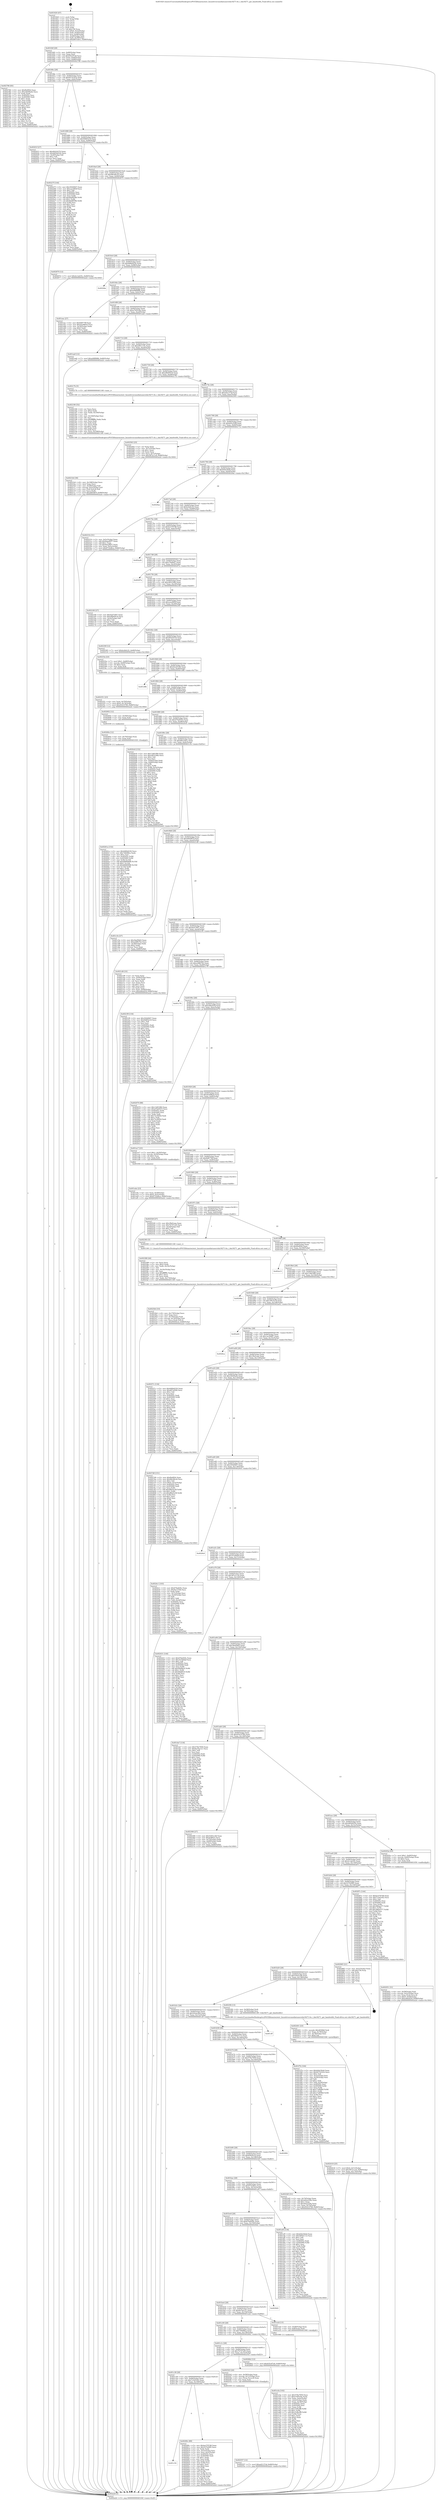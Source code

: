digraph "0x401620" {
  label = "0x401620 (/mnt/c/Users/mathe/Desktop/tcc/POCII/binaries/extr_linuxdriversmediatunerstda18271-fe.c_tda18271_get_bandwidth_Final-ollvm.out::main(0))"
  labelloc = "t"
  node[shape=record]

  Entry [label="",width=0.3,height=0.3,shape=circle,fillcolor=black,style=filled]
  "0x40164f" [label="{
     0x40164f [29]\l
     | [instrs]\l
     &nbsp;&nbsp;0x40164f \<+3\>: mov -0x80(%rbp),%eax\l
     &nbsp;&nbsp;0x401652 \<+2\>: mov %eax,%ecx\l
     &nbsp;&nbsp;0x401654 \<+6\>: sub $0x835c97a9,%ecx\l
     &nbsp;&nbsp;0x40165a \<+6\>: mov %eax,-0x84(%rbp)\l
     &nbsp;&nbsp;0x401660 \<+6\>: mov %ecx,-0x88(%rbp)\l
     &nbsp;&nbsp;0x401666 \<+6\>: je 0000000000402786 \<main+0x1166\>\l
  }"]
  "0x402786" [label="{
     0x402786 [83]\l
     | [instrs]\l
     &nbsp;&nbsp;0x402786 \<+5\>: mov $0xf0ef92b,%eax\l
     &nbsp;&nbsp;0x40278b \<+5\>: mov $0x24b09a2b,%ecx\l
     &nbsp;&nbsp;0x402790 \<+2\>: xor %edx,%edx\l
     &nbsp;&nbsp;0x402792 \<+7\>: mov 0x40505c,%esi\l
     &nbsp;&nbsp;0x402799 \<+7\>: mov 0x405060,%edi\l
     &nbsp;&nbsp;0x4027a0 \<+3\>: sub $0x1,%edx\l
     &nbsp;&nbsp;0x4027a3 \<+3\>: mov %esi,%r8d\l
     &nbsp;&nbsp;0x4027a6 \<+3\>: add %edx,%r8d\l
     &nbsp;&nbsp;0x4027a9 \<+4\>: imul %r8d,%esi\l
     &nbsp;&nbsp;0x4027ad \<+3\>: and $0x1,%esi\l
     &nbsp;&nbsp;0x4027b0 \<+3\>: cmp $0x0,%esi\l
     &nbsp;&nbsp;0x4027b3 \<+4\>: sete %r9b\l
     &nbsp;&nbsp;0x4027b7 \<+3\>: cmp $0xa,%edi\l
     &nbsp;&nbsp;0x4027ba \<+4\>: setl %r10b\l
     &nbsp;&nbsp;0x4027be \<+3\>: mov %r9b,%r11b\l
     &nbsp;&nbsp;0x4027c1 \<+3\>: and %r10b,%r11b\l
     &nbsp;&nbsp;0x4027c4 \<+3\>: xor %r10b,%r9b\l
     &nbsp;&nbsp;0x4027c7 \<+3\>: or %r9b,%r11b\l
     &nbsp;&nbsp;0x4027ca \<+4\>: test $0x1,%r11b\l
     &nbsp;&nbsp;0x4027ce \<+3\>: cmovne %ecx,%eax\l
     &nbsp;&nbsp;0x4027d1 \<+3\>: mov %eax,-0x80(%rbp)\l
     &nbsp;&nbsp;0x4027d4 \<+5\>: jmp 0000000000402a2d \<main+0x140d\>\l
  }"]
  "0x40166c" [label="{
     0x40166c [28]\l
     | [instrs]\l
     &nbsp;&nbsp;0x40166c \<+5\>: jmp 0000000000401671 \<main+0x51\>\l
     &nbsp;&nbsp;0x401671 \<+6\>: mov -0x84(%rbp),%eax\l
     &nbsp;&nbsp;0x401677 \<+5\>: sub $0x9274161b,%eax\l
     &nbsp;&nbsp;0x40167c \<+6\>: mov %eax,-0x8c(%rbp)\l
     &nbsp;&nbsp;0x401682 \<+6\>: je 000000000040201f \<main+0x9ff\>\l
  }"]
  Exit [label="",width=0.3,height=0.3,shape=circle,fillcolor=black,style=filled,peripheries=2]
  "0x40201f" [label="{
     0x40201f [27]\l
     | [instrs]\l
     &nbsp;&nbsp;0x40201f \<+5\>: mov $0xd0434370,%eax\l
     &nbsp;&nbsp;0x402024 \<+5\>: mov $0x4850d354,%ecx\l
     &nbsp;&nbsp;0x402029 \<+3\>: mov -0x2f(%rbp),%dl\l
     &nbsp;&nbsp;0x40202c \<+3\>: test $0x1,%dl\l
     &nbsp;&nbsp;0x40202f \<+3\>: cmovne %ecx,%eax\l
     &nbsp;&nbsp;0x402032 \<+3\>: mov %eax,-0x80(%rbp)\l
     &nbsp;&nbsp;0x402035 \<+5\>: jmp 0000000000402a2d \<main+0x140d\>\l
  }"]
  "0x401688" [label="{
     0x401688 [28]\l
     | [instrs]\l
     &nbsp;&nbsp;0x401688 \<+5\>: jmp 000000000040168d \<main+0x6d\>\l
     &nbsp;&nbsp;0x40168d \<+6\>: mov -0x84(%rbp),%eax\l
     &nbsp;&nbsp;0x401693 \<+5\>: sub $0x948f3219,%eax\l
     &nbsp;&nbsp;0x401698 \<+6\>: mov %eax,-0x90(%rbp)\l
     &nbsp;&nbsp;0x40169e \<+6\>: je 000000000040227f \<main+0xc5f\>\l
  }"]
  "0x401c54" [label="{
     0x401c54\l
  }", style=dashed]
  "0x40227f" [label="{
     0x40227f [144]\l
     | [instrs]\l
     &nbsp;&nbsp;0x40227f \<+5\>: mov $0x3044f407,%eax\l
     &nbsp;&nbsp;0x402284 \<+5\>: mov $0xcace993f,%ecx\l
     &nbsp;&nbsp;0x402289 \<+2\>: mov $0x1,%dl\l
     &nbsp;&nbsp;0x40228b \<+7\>: mov 0x40505c,%esi\l
     &nbsp;&nbsp;0x402292 \<+7\>: mov 0x405060,%edi\l
     &nbsp;&nbsp;0x402299 \<+3\>: mov %esi,%r8d\l
     &nbsp;&nbsp;0x40229c \<+7\>: add $0x8a06f39b,%r8d\l
     &nbsp;&nbsp;0x4022a3 \<+4\>: sub $0x1,%r8d\l
     &nbsp;&nbsp;0x4022a7 \<+7\>: sub $0x8a06f39b,%r8d\l
     &nbsp;&nbsp;0x4022ae \<+4\>: imul %r8d,%esi\l
     &nbsp;&nbsp;0x4022b2 \<+3\>: and $0x1,%esi\l
     &nbsp;&nbsp;0x4022b5 \<+3\>: cmp $0x0,%esi\l
     &nbsp;&nbsp;0x4022b8 \<+4\>: sete %r9b\l
     &nbsp;&nbsp;0x4022bc \<+3\>: cmp $0xa,%edi\l
     &nbsp;&nbsp;0x4022bf \<+4\>: setl %r10b\l
     &nbsp;&nbsp;0x4022c3 \<+3\>: mov %r9b,%r11b\l
     &nbsp;&nbsp;0x4022c6 \<+4\>: xor $0xff,%r11b\l
     &nbsp;&nbsp;0x4022ca \<+3\>: mov %r10b,%bl\l
     &nbsp;&nbsp;0x4022cd \<+3\>: xor $0xff,%bl\l
     &nbsp;&nbsp;0x4022d0 \<+3\>: xor $0x0,%dl\l
     &nbsp;&nbsp;0x4022d3 \<+3\>: mov %r11b,%r14b\l
     &nbsp;&nbsp;0x4022d6 \<+4\>: and $0x0,%r14b\l
     &nbsp;&nbsp;0x4022da \<+3\>: and %dl,%r9b\l
     &nbsp;&nbsp;0x4022dd \<+3\>: mov %bl,%r15b\l
     &nbsp;&nbsp;0x4022e0 \<+4\>: and $0x0,%r15b\l
     &nbsp;&nbsp;0x4022e4 \<+3\>: and %dl,%r10b\l
     &nbsp;&nbsp;0x4022e7 \<+3\>: or %r9b,%r14b\l
     &nbsp;&nbsp;0x4022ea \<+3\>: or %r10b,%r15b\l
     &nbsp;&nbsp;0x4022ed \<+3\>: xor %r15b,%r14b\l
     &nbsp;&nbsp;0x4022f0 \<+3\>: or %bl,%r11b\l
     &nbsp;&nbsp;0x4022f3 \<+4\>: xor $0xff,%r11b\l
     &nbsp;&nbsp;0x4022f7 \<+3\>: or $0x0,%dl\l
     &nbsp;&nbsp;0x4022fa \<+3\>: and %dl,%r11b\l
     &nbsp;&nbsp;0x4022fd \<+3\>: or %r11b,%r14b\l
     &nbsp;&nbsp;0x402300 \<+4\>: test $0x1,%r14b\l
     &nbsp;&nbsp;0x402304 \<+3\>: cmovne %ecx,%eax\l
     &nbsp;&nbsp;0x402307 \<+3\>: mov %eax,-0x80(%rbp)\l
     &nbsp;&nbsp;0x40230a \<+5\>: jmp 0000000000402a2d \<main+0x140d\>\l
  }"]
  "0x4016a4" [label="{
     0x4016a4 [28]\l
     | [instrs]\l
     &nbsp;&nbsp;0x4016a4 \<+5\>: jmp 00000000004016a9 \<main+0x89\>\l
     &nbsp;&nbsp;0x4016a9 \<+6\>: mov -0x84(%rbp),%eax\l
     &nbsp;&nbsp;0x4016af \<+5\>: sub $0x98c06cc6,%eax\l
     &nbsp;&nbsp;0x4016b4 \<+6\>: mov %eax,-0x94(%rbp)\l
     &nbsp;&nbsp;0x4016ba \<+6\>: je 0000000000402870 \<main+0x1250\>\l
  }"]
  "0x40290c" [label="{
     0x40290c [89]\l
     | [instrs]\l
     &nbsp;&nbsp;0x40290c \<+5\>: mov $0xbe3797d8,%eax\l
     &nbsp;&nbsp;0x402911 \<+5\>: mov $0x527b5f95,%ecx\l
     &nbsp;&nbsp;0x402916 \<+2\>: xor %edx,%edx\l
     &nbsp;&nbsp;0x402918 \<+3\>: mov -0x3c(%rbp),%esi\l
     &nbsp;&nbsp;0x40291b \<+3\>: mov %esi,-0x2c(%rbp)\l
     &nbsp;&nbsp;0x40291e \<+7\>: mov 0x40505c,%esi\l
     &nbsp;&nbsp;0x402925 \<+7\>: mov 0x405060,%edi\l
     &nbsp;&nbsp;0x40292c \<+3\>: sub $0x1,%edx\l
     &nbsp;&nbsp;0x40292f \<+3\>: mov %esi,%r8d\l
     &nbsp;&nbsp;0x402932 \<+3\>: add %edx,%r8d\l
     &nbsp;&nbsp;0x402935 \<+4\>: imul %r8d,%esi\l
     &nbsp;&nbsp;0x402939 \<+3\>: and $0x1,%esi\l
     &nbsp;&nbsp;0x40293c \<+3\>: cmp $0x0,%esi\l
     &nbsp;&nbsp;0x40293f \<+4\>: sete %r9b\l
     &nbsp;&nbsp;0x402943 \<+3\>: cmp $0xa,%edi\l
     &nbsp;&nbsp;0x402946 \<+4\>: setl %r10b\l
     &nbsp;&nbsp;0x40294a \<+3\>: mov %r9b,%r11b\l
     &nbsp;&nbsp;0x40294d \<+3\>: and %r10b,%r11b\l
     &nbsp;&nbsp;0x402950 \<+3\>: xor %r10b,%r9b\l
     &nbsp;&nbsp;0x402953 \<+3\>: or %r9b,%r11b\l
     &nbsp;&nbsp;0x402956 \<+4\>: test $0x1,%r11b\l
     &nbsp;&nbsp;0x40295a \<+3\>: cmovne %ecx,%eax\l
     &nbsp;&nbsp;0x40295d \<+3\>: mov %eax,-0x80(%rbp)\l
     &nbsp;&nbsp;0x402960 \<+5\>: jmp 0000000000402a2d \<main+0x140d\>\l
  }"]
  "0x402870" [label="{
     0x402870 [12]\l
     | [instrs]\l
     &nbsp;&nbsp;0x402870 \<+7\>: movl $0x4c1ab35c,-0x80(%rbp)\l
     &nbsp;&nbsp;0x402877 \<+5\>: jmp 0000000000402a2d \<main+0x140d\>\l
  }"]
  "0x4016c0" [label="{
     0x4016c0 [28]\l
     | [instrs]\l
     &nbsp;&nbsp;0x4016c0 \<+5\>: jmp 00000000004016c5 \<main+0xa5\>\l
     &nbsp;&nbsp;0x4016c5 \<+6\>: mov -0x84(%rbp),%eax\l
     &nbsp;&nbsp;0x4016cb \<+5\>: sub $0x9d84d230,%eax\l
     &nbsp;&nbsp;0x4016d0 \<+6\>: mov %eax,-0x98(%rbp)\l
     &nbsp;&nbsp;0x4016d6 \<+6\>: je 00000000004029de \<main+0x13be\>\l
  }"]
  "0x40261a" [label="{
     0x40261a [152]\l
     | [instrs]\l
     &nbsp;&nbsp;0x40261a \<+5\>: mov $0x9d84d230,%ecx\l
     &nbsp;&nbsp;0x40261f \<+5\>: mov $0x7464f8ce,%edx\l
     &nbsp;&nbsp;0x402624 \<+3\>: mov $0x1,%sil\l
     &nbsp;&nbsp;0x402627 \<+8\>: mov 0x40505c,%r8d\l
     &nbsp;&nbsp;0x40262f \<+8\>: mov 0x405060,%r9d\l
     &nbsp;&nbsp;0x402637 \<+3\>: mov %r8d,%r10d\l
     &nbsp;&nbsp;0x40263a \<+7\>: add $0xb6660698,%r10d\l
     &nbsp;&nbsp;0x402641 \<+4\>: sub $0x1,%r10d\l
     &nbsp;&nbsp;0x402645 \<+7\>: sub $0xb6660698,%r10d\l
     &nbsp;&nbsp;0x40264c \<+4\>: imul %r10d,%r8d\l
     &nbsp;&nbsp;0x402650 \<+4\>: and $0x1,%r8d\l
     &nbsp;&nbsp;0x402654 \<+4\>: cmp $0x0,%r8d\l
     &nbsp;&nbsp;0x402658 \<+4\>: sete %r11b\l
     &nbsp;&nbsp;0x40265c \<+4\>: cmp $0xa,%r9d\l
     &nbsp;&nbsp;0x402660 \<+3\>: setl %bl\l
     &nbsp;&nbsp;0x402663 \<+3\>: mov %r11b,%r14b\l
     &nbsp;&nbsp;0x402666 \<+4\>: xor $0xff,%r14b\l
     &nbsp;&nbsp;0x40266a \<+3\>: mov %bl,%r15b\l
     &nbsp;&nbsp;0x40266d \<+4\>: xor $0xff,%r15b\l
     &nbsp;&nbsp;0x402671 \<+4\>: xor $0x1,%sil\l
     &nbsp;&nbsp;0x402675 \<+3\>: mov %r14b,%r12b\l
     &nbsp;&nbsp;0x402678 \<+4\>: and $0xff,%r12b\l
     &nbsp;&nbsp;0x40267c \<+3\>: and %sil,%r11b\l
     &nbsp;&nbsp;0x40267f \<+3\>: mov %r15b,%r13b\l
     &nbsp;&nbsp;0x402682 \<+4\>: and $0xff,%r13b\l
     &nbsp;&nbsp;0x402686 \<+3\>: and %sil,%bl\l
     &nbsp;&nbsp;0x402689 \<+3\>: or %r11b,%r12b\l
     &nbsp;&nbsp;0x40268c \<+3\>: or %bl,%r13b\l
     &nbsp;&nbsp;0x40268f \<+3\>: xor %r13b,%r12b\l
     &nbsp;&nbsp;0x402692 \<+3\>: or %r15b,%r14b\l
     &nbsp;&nbsp;0x402695 \<+4\>: xor $0xff,%r14b\l
     &nbsp;&nbsp;0x402699 \<+4\>: or $0x1,%sil\l
     &nbsp;&nbsp;0x40269d \<+3\>: and %sil,%r14b\l
     &nbsp;&nbsp;0x4026a0 \<+3\>: or %r14b,%r12b\l
     &nbsp;&nbsp;0x4026a3 \<+4\>: test $0x1,%r12b\l
     &nbsp;&nbsp;0x4026a7 \<+3\>: cmovne %edx,%ecx\l
     &nbsp;&nbsp;0x4026aa \<+3\>: mov %ecx,-0x80(%rbp)\l
     &nbsp;&nbsp;0x4026ad \<+5\>: jmp 0000000000402a2d \<main+0x140d\>\l
  }"]
  "0x4029de" [label="{
     0x4029de\l
  }", style=dashed]
  "0x4016dc" [label="{
     0x4016dc [28]\l
     | [instrs]\l
     &nbsp;&nbsp;0x4016dc \<+5\>: jmp 00000000004016e1 \<main+0xc1\>\l
     &nbsp;&nbsp;0x4016e1 \<+6\>: mov -0x84(%rbp),%eax\l
     &nbsp;&nbsp;0x4016e7 \<+5\>: sub $0xa08f998b,%eax\l
     &nbsp;&nbsp;0x4016ec \<+6\>: mov %eax,-0x9c(%rbp)\l
     &nbsp;&nbsp;0x4016f2 \<+6\>: je 0000000000401eac \<main+0x88c\>\l
  }"]
  "0x40260e" [label="{
     0x40260e [12]\l
     | [instrs]\l
     &nbsp;&nbsp;0x40260e \<+4\>: mov -0x70(%rbp),%rax\l
     &nbsp;&nbsp;0x402612 \<+3\>: mov %rax,%rdi\l
     &nbsp;&nbsp;0x402615 \<+5\>: call 0000000000401030 \<free@plt\>\l
     | [calls]\l
     &nbsp;&nbsp;0x401030 \{1\} (unknown)\l
  }"]
  "0x401eac" [label="{
     0x401eac [27]\l
     | [instrs]\l
     &nbsp;&nbsp;0x401eac \<+5\>: mov $0x8d8778f,%eax\l
     &nbsp;&nbsp;0x401eb1 \<+5\>: mov $0xebc696c9,%ecx\l
     &nbsp;&nbsp;0x401eb6 \<+3\>: mov -0x34(%rbp),%edx\l
     &nbsp;&nbsp;0x401eb9 \<+3\>: cmp $0x0,%edx\l
     &nbsp;&nbsp;0x401ebc \<+3\>: cmove %ecx,%eax\l
     &nbsp;&nbsp;0x401ebf \<+3\>: mov %eax,-0x80(%rbp)\l
     &nbsp;&nbsp;0x401ec2 \<+5\>: jmp 0000000000402a2d \<main+0x140d\>\l
  }"]
  "0x4016f8" [label="{
     0x4016f8 [28]\l
     | [instrs]\l
     &nbsp;&nbsp;0x4016f8 \<+5\>: jmp 00000000004016fd \<main+0xdd\>\l
     &nbsp;&nbsp;0x4016fd \<+6\>: mov -0x84(%rbp),%eax\l
     &nbsp;&nbsp;0x401703 \<+5\>: sub $0xa7005c8a,%eax\l
     &nbsp;&nbsp;0x401708 \<+6\>: mov %eax,-0xa0(%rbp)\l
     &nbsp;&nbsp;0x40170e \<+6\>: je 0000000000401ea0 \<main+0x880\>\l
  }"]
  "0x402557" [label="{
     0x402557 [12]\l
     | [instrs]\l
     &nbsp;&nbsp;0x402557 \<+7\>: movl $0xad2137af,-0x80(%rbp)\l
     &nbsp;&nbsp;0x40255e \<+5\>: jmp 0000000000402a2d \<main+0x140d\>\l
  }"]
  "0x401ea0" [label="{
     0x401ea0 [12]\l
     | [instrs]\l
     &nbsp;&nbsp;0x401ea0 \<+7\>: movl $0xa08f998b,-0x80(%rbp)\l
     &nbsp;&nbsp;0x401ea7 \<+5\>: jmp 0000000000402a2d \<main+0x140d\>\l
  }"]
  "0x401714" [label="{
     0x401714 [28]\l
     | [instrs]\l
     &nbsp;&nbsp;0x401714 \<+5\>: jmp 0000000000401719 \<main+0xf9\>\l
     &nbsp;&nbsp;0x401719 \<+6\>: mov -0x84(%rbp),%eax\l
     &nbsp;&nbsp;0x40171f \<+5\>: sub $0xa9011c0c,%eax\l
     &nbsp;&nbsp;0x401724 \<+6\>: mov %eax,-0xa4(%rbp)\l
     &nbsp;&nbsp;0x40172a \<+6\>: je 000000000040271d \<main+0x10fd\>\l
  }"]
  "0x401c38" [label="{
     0x401c38 [28]\l
     | [instrs]\l
     &nbsp;&nbsp;0x401c38 \<+5\>: jmp 0000000000401c3d \<main+0x61d\>\l
     &nbsp;&nbsp;0x401c3d \<+6\>: mov -0x84(%rbp),%eax\l
     &nbsp;&nbsp;0x401c43 \<+5\>: sub $0x7c545342,%eax\l
     &nbsp;&nbsp;0x401c48 \<+6\>: mov %eax,-0x160(%rbp)\l
     &nbsp;&nbsp;0x401c4e \<+6\>: je 000000000040290c \<main+0x12ec\>\l
  }"]
  "0x40271d" [label="{
     0x40271d\l
  }", style=dashed]
  "0x401730" [label="{
     0x401730 [28]\l
     | [instrs]\l
     &nbsp;&nbsp;0x401730 \<+5\>: jmp 0000000000401735 \<main+0x115\>\l
     &nbsp;&nbsp;0x401735 \<+6\>: mov -0x84(%rbp),%eax\l
     &nbsp;&nbsp;0x40173b \<+5\>: sub $0xa9b95b19,%eax\l
     &nbsp;&nbsp;0x401740 \<+6\>: mov %eax,-0xa8(%rbp)\l
     &nbsp;&nbsp;0x401746 \<+6\>: je 000000000040217b \<main+0xb5b\>\l
  }"]
  "0x402543" [label="{
     0x402543 [20]\l
     | [instrs]\l
     &nbsp;&nbsp;0x402543 \<+4\>: mov -0x58(%rbp),%rax\l
     &nbsp;&nbsp;0x402547 \<+4\>: movslq -0x7c(%rbp),%rcx\l
     &nbsp;&nbsp;0x40254b \<+4\>: mov (%rax,%rcx,8),%rax\l
     &nbsp;&nbsp;0x40254f \<+3\>: mov %rax,%rdi\l
     &nbsp;&nbsp;0x402552 \<+5\>: call 0000000000401030 \<free@plt\>\l
     | [calls]\l
     &nbsp;&nbsp;0x401030 \{1\} (unknown)\l
  }"]
  "0x40217b" [label="{
     0x40217b [5]\l
     | [instrs]\l
     &nbsp;&nbsp;0x40217b \<+5\>: call 0000000000401160 \<next_i\>\l
     | [calls]\l
     &nbsp;&nbsp;0x401160 \{1\} (/mnt/c/Users/mathe/Desktop/tcc/POCII/binaries/extr_linuxdriversmediatunerstda18271-fe.c_tda18271_get_bandwidth_Final-ollvm.out::next_i)\l
  }"]
  "0x40174c" [label="{
     0x40174c [28]\l
     | [instrs]\l
     &nbsp;&nbsp;0x40174c \<+5\>: jmp 0000000000401751 \<main+0x131\>\l
     &nbsp;&nbsp;0x401751 \<+6\>: mov -0x84(%rbp),%eax\l
     &nbsp;&nbsp;0x401757 \<+5\>: sub $0xad2137af,%eax\l
     &nbsp;&nbsp;0x40175c \<+6\>: mov %eax,-0xac(%rbp)\l
     &nbsp;&nbsp;0x401762 \<+6\>: je 0000000000402563 \<main+0xf43\>\l
  }"]
  "0x401c1c" [label="{
     0x401c1c [28]\l
     | [instrs]\l
     &nbsp;&nbsp;0x401c1c \<+5\>: jmp 0000000000401c21 \<main+0x601\>\l
     &nbsp;&nbsp;0x401c21 \<+6\>: mov -0x84(%rbp),%eax\l
     &nbsp;&nbsp;0x401c27 \<+5\>: sub $0x7b747cd5,%eax\l
     &nbsp;&nbsp;0x401c2c \<+6\>: mov %eax,-0x15c(%rbp)\l
     &nbsp;&nbsp;0x401c32 \<+6\>: je 0000000000402543 \<main+0xf23\>\l
  }"]
  "0x402563" [label="{
     0x402563 [25]\l
     | [instrs]\l
     &nbsp;&nbsp;0x402563 \<+2\>: xor %eax,%eax\l
     &nbsp;&nbsp;0x402565 \<+3\>: mov -0x7c(%rbp),%ecx\l
     &nbsp;&nbsp;0x402568 \<+3\>: sub $0x1,%eax\l
     &nbsp;&nbsp;0x40256b \<+2\>: sub %eax,%ecx\l
     &nbsp;&nbsp;0x40256d \<+3\>: mov %ecx,-0x7c(%rbp)\l
     &nbsp;&nbsp;0x402570 \<+7\>: movl $0x387a11c6,-0x80(%rbp)\l
     &nbsp;&nbsp;0x402577 \<+5\>: jmp 0000000000402a2d \<main+0x140d\>\l
  }"]
  "0x401768" [label="{
     0x401768 [28]\l
     | [instrs]\l
     &nbsp;&nbsp;0x401768 \<+5\>: jmp 000000000040176d \<main+0x14d\>\l
     &nbsp;&nbsp;0x40176d \<+6\>: mov -0x84(%rbp),%eax\l
     &nbsp;&nbsp;0x401773 \<+5\>: sub $0xb05c529f,%eax\l
     &nbsp;&nbsp;0x401778 \<+6\>: mov %eax,-0xb0(%rbp)\l
     &nbsp;&nbsp;0x40177e \<+6\>: je 000000000040277a \<main+0x115a\>\l
  }"]
  "0x4026b2" [label="{
     0x4026b2 [12]\l
     | [instrs]\l
     &nbsp;&nbsp;0x4026b2 \<+7\>: movl $0x835c97a9,-0x80(%rbp)\l
     &nbsp;&nbsp;0x4026b9 \<+5\>: jmp 0000000000402a2d \<main+0x140d\>\l
  }"]
  "0x40277a" [label="{
     0x40277a\l
  }", style=dashed]
  "0x401784" [label="{
     0x401784 [28]\l
     | [instrs]\l
     &nbsp;&nbsp;0x401784 \<+5\>: jmp 0000000000401789 \<main+0x169\>\l
     &nbsp;&nbsp;0x401789 \<+6\>: mov -0x84(%rbp),%eax\l
     &nbsp;&nbsp;0x40178f \<+5\>: sub $0xb0dc5b4d,%eax\l
     &nbsp;&nbsp;0x401794 \<+6\>: mov %eax,-0xb4(%rbp)\l
     &nbsp;&nbsp;0x40179a \<+6\>: je 00000000004029ae \<main+0x138e\>\l
  }"]
  "0x402418" [label="{
     0x402418 [25]\l
     | [instrs]\l
     &nbsp;&nbsp;0x402418 \<+7\>: movl $0x0,-0x7c(%rbp)\l
     &nbsp;&nbsp;0x40241f \<+7\>: movl $0x387a11c6,-0x80(%rbp)\l
     &nbsp;&nbsp;0x402426 \<+6\>: mov %eax,-0x174(%rbp)\l
     &nbsp;&nbsp;0x40242c \<+5\>: jmp 0000000000402a2d \<main+0x140d\>\l
  }"]
  "0x4029ae" [label="{
     0x4029ae\l
  }", style=dashed]
  "0x4017a0" [label="{
     0x4017a0 [28]\l
     | [instrs]\l
     &nbsp;&nbsp;0x4017a0 \<+5\>: jmp 00000000004017a5 \<main+0x185\>\l
     &nbsp;&nbsp;0x4017a5 \<+6\>: mov -0x84(%rbp),%eax\l
     &nbsp;&nbsp;0x4017ab \<+5\>: sub $0xbcfe6c22,%eax\l
     &nbsp;&nbsp;0x4017b0 \<+6\>: mov %eax,-0xb8(%rbp)\l
     &nbsp;&nbsp;0x4017b6 \<+6\>: je 000000000040231b \<main+0xcfb\>\l
  }"]
  "0x402401" [label="{
     0x402401 [23]\l
     | [instrs]\l
     &nbsp;&nbsp;0x402401 \<+10\>: movabs $0x4030b6,%rdi\l
     &nbsp;&nbsp;0x40240b \<+3\>: mov %eax,-0x78(%rbp)\l
     &nbsp;&nbsp;0x40240e \<+3\>: mov -0x78(%rbp),%esi\l
     &nbsp;&nbsp;0x402411 \<+2\>: mov $0x0,%al\l
     &nbsp;&nbsp;0x402413 \<+5\>: call 0000000000401040 \<printf@plt\>\l
     | [calls]\l
     &nbsp;&nbsp;0x401040 \{1\} (unknown)\l
  }"]
  "0x40231b" [label="{
     0x40231b [31]\l
     | [instrs]\l
     &nbsp;&nbsp;0x40231b \<+3\>: mov -0x5c(%rbp),%eax\l
     &nbsp;&nbsp;0x40231e \<+5\>: add $0x8aaef657,%eax\l
     &nbsp;&nbsp;0x402323 \<+3\>: add $0x1,%eax\l
     &nbsp;&nbsp;0x402326 \<+5\>: sub $0x8aaef657,%eax\l
     &nbsp;&nbsp;0x40232b \<+3\>: mov %eax,-0x5c(%rbp)\l
     &nbsp;&nbsp;0x40232e \<+7\>: movl $0x6732d6ce,-0x80(%rbp)\l
     &nbsp;&nbsp;0x402335 \<+5\>: jmp 0000000000402a2d \<main+0x140d\>\l
  }"]
  "0x4017bc" [label="{
     0x4017bc [28]\l
     | [instrs]\l
     &nbsp;&nbsp;0x4017bc \<+5\>: jmp 00000000004017c1 \<main+0x1a1\>\l
     &nbsp;&nbsp;0x4017c1 \<+6\>: mov -0x84(%rbp),%eax\l
     &nbsp;&nbsp;0x4017c7 \<+5\>: sub $0xbe3797d8,%eax\l
     &nbsp;&nbsp;0x4017cc \<+6\>: mov %eax,-0xbc(%rbp)\l
     &nbsp;&nbsp;0x4017d2 \<+6\>: je 0000000000402a26 \<main+0x1406\>\l
  }"]
  "0x4023b4" [label="{
     0x4023b4 [33]\l
     | [instrs]\l
     &nbsp;&nbsp;0x4023b4 \<+6\>: mov -0x170(%rbp),%ecx\l
     &nbsp;&nbsp;0x4023ba \<+3\>: imul %eax,%ecx\l
     &nbsp;&nbsp;0x4023bd \<+4\>: mov -0x70(%rbp),%rdi\l
     &nbsp;&nbsp;0x4023c1 \<+4\>: movslq -0x74(%rbp),%r8\l
     &nbsp;&nbsp;0x4023c5 \<+4\>: mov %ecx,(%rdi,%r8,4)\l
     &nbsp;&nbsp;0x4023c9 \<+7\>: movl $0x6565fccd,-0x80(%rbp)\l
     &nbsp;&nbsp;0x4023d0 \<+5\>: jmp 0000000000402a2d \<main+0x140d\>\l
  }"]
  "0x402a26" [label="{
     0x402a26\l
  }", style=dashed]
  "0x4017d8" [label="{
     0x4017d8 [28]\l
     | [instrs]\l
     &nbsp;&nbsp;0x4017d8 \<+5\>: jmp 00000000004017dd \<main+0x1bd\>\l
     &nbsp;&nbsp;0x4017dd \<+6\>: mov -0x84(%rbp),%eax\l
     &nbsp;&nbsp;0x4017e3 \<+5\>: sub $0xc7b4feb7,%eax\l
     &nbsp;&nbsp;0x4017e8 \<+6\>: mov %eax,-0xc0(%rbp)\l
     &nbsp;&nbsp;0x4017ee \<+6\>: je 000000000040297a \<main+0x135a\>\l
  }"]
  "0x402388" [label="{
     0x402388 [44]\l
     | [instrs]\l
     &nbsp;&nbsp;0x402388 \<+2\>: xor %ecx,%ecx\l
     &nbsp;&nbsp;0x40238a \<+5\>: mov $0x2,%edx\l
     &nbsp;&nbsp;0x40238f \<+6\>: mov %edx,-0x16c(%rbp)\l
     &nbsp;&nbsp;0x402395 \<+1\>: cltd\l
     &nbsp;&nbsp;0x402396 \<+6\>: mov -0x16c(%rbp),%esi\l
     &nbsp;&nbsp;0x40239c \<+2\>: idiv %esi\l
     &nbsp;&nbsp;0x40239e \<+6\>: imul $0xfffffffe,%edx,%edx\l
     &nbsp;&nbsp;0x4023a4 \<+3\>: sub $0x1,%ecx\l
     &nbsp;&nbsp;0x4023a7 \<+2\>: sub %ecx,%edx\l
     &nbsp;&nbsp;0x4023a9 \<+6\>: mov %edx,-0x170(%rbp)\l
     &nbsp;&nbsp;0x4023af \<+5\>: call 0000000000401160 \<next_i\>\l
     | [calls]\l
     &nbsp;&nbsp;0x401160 \{1\} (/mnt/c/Users/mathe/Desktop/tcc/POCII/binaries/extr_linuxdriversmediatunerstda18271-fe.c_tda18271_get_bandwidth_Final-ollvm.out::next_i)\l
  }"]
  "0x40297a" [label="{
     0x40297a\l
  }", style=dashed]
  "0x4017f4" [label="{
     0x4017f4 [28]\l
     | [instrs]\l
     &nbsp;&nbsp;0x4017f4 \<+5\>: jmp 00000000004017f9 \<main+0x1d9\>\l
     &nbsp;&nbsp;0x4017f9 \<+6\>: mov -0x84(%rbp),%eax\l
     &nbsp;&nbsp;0x4017ff \<+5\>: sub $0xc803106b,%eax\l
     &nbsp;&nbsp;0x401804 \<+6\>: mov %eax,-0xc4(%rbp)\l
     &nbsp;&nbsp;0x40180a \<+6\>: je 0000000000402160 \<main+0xb40\>\l
  }"]
  "0x402351" [label="{
     0x402351 [23]\l
     | [instrs]\l
     &nbsp;&nbsp;0x402351 \<+4\>: mov %rax,-0x70(%rbp)\l
     &nbsp;&nbsp;0x402355 \<+7\>: movl $0x0,-0x74(%rbp)\l
     &nbsp;&nbsp;0x40235c \<+7\>: movl $0x45410799,-0x80(%rbp)\l
     &nbsp;&nbsp;0x402363 \<+5\>: jmp 0000000000402a2d \<main+0x140d\>\l
  }"]
  "0x402160" [label="{
     0x402160 [27]\l
     | [instrs]\l
     &nbsp;&nbsp;0x402160 \<+5\>: mov $0xded73fd7,%eax\l
     &nbsp;&nbsp;0x402165 \<+5\>: mov $0xa9b95b19,%ecx\l
     &nbsp;&nbsp;0x40216a \<+3\>: mov -0x2e(%rbp),%dl\l
     &nbsp;&nbsp;0x40216d \<+3\>: test $0x1,%dl\l
     &nbsp;&nbsp;0x402170 \<+3\>: cmovne %ecx,%eax\l
     &nbsp;&nbsp;0x402173 \<+3\>: mov %eax,-0x80(%rbp)\l
     &nbsp;&nbsp;0x402176 \<+5\>: jmp 0000000000402a2d \<main+0x140d\>\l
  }"]
  "0x401810" [label="{
     0x401810 [28]\l
     | [instrs]\l
     &nbsp;&nbsp;0x401810 \<+5\>: jmp 0000000000401815 \<main+0x1f5\>\l
     &nbsp;&nbsp;0x401815 \<+6\>: mov -0x84(%rbp),%eax\l
     &nbsp;&nbsp;0x40181b \<+5\>: sub $0xcace993f,%eax\l
     &nbsp;&nbsp;0x401820 \<+6\>: mov %eax,-0xc8(%rbp)\l
     &nbsp;&nbsp;0x401826 \<+6\>: je 000000000040230f \<main+0xcef\>\l
  }"]
  "0x4021b4" [label="{
     0x4021b4 [36]\l
     | [instrs]\l
     &nbsp;&nbsp;0x4021b4 \<+6\>: mov -0x168(%rbp),%ecx\l
     &nbsp;&nbsp;0x4021ba \<+3\>: imul %eax,%ecx\l
     &nbsp;&nbsp;0x4021bd \<+4\>: mov -0x58(%rbp),%r8\l
     &nbsp;&nbsp;0x4021c1 \<+4\>: movslq -0x5c(%rbp),%r9\l
     &nbsp;&nbsp;0x4021c5 \<+4\>: mov (%r8,%r9,8),%r8\l
     &nbsp;&nbsp;0x4021c9 \<+3\>: mov %ecx,(%r8)\l
     &nbsp;&nbsp;0x4021cc \<+7\>: movl $0xdd058f7f,-0x80(%rbp)\l
     &nbsp;&nbsp;0x4021d3 \<+5\>: jmp 0000000000402a2d \<main+0x140d\>\l
  }"]
  "0x40230f" [label="{
     0x40230f [12]\l
     | [instrs]\l
     &nbsp;&nbsp;0x40230f \<+7\>: movl $0xbcfe6c22,-0x80(%rbp)\l
     &nbsp;&nbsp;0x402316 \<+5\>: jmp 0000000000402a2d \<main+0x140d\>\l
  }"]
  "0x40182c" [label="{
     0x40182c [28]\l
     | [instrs]\l
     &nbsp;&nbsp;0x40182c \<+5\>: jmp 0000000000401831 \<main+0x211\>\l
     &nbsp;&nbsp;0x401831 \<+6\>: mov -0x84(%rbp),%eax\l
     &nbsp;&nbsp;0x401837 \<+5\>: sub $0xd0434370,%eax\l
     &nbsp;&nbsp;0x40183c \<+6\>: mov %eax,-0xcc(%rbp)\l
     &nbsp;&nbsp;0x401842 \<+6\>: je 000000000040233a \<main+0xd1a\>\l
  }"]
  "0x402180" [label="{
     0x402180 [52]\l
     | [instrs]\l
     &nbsp;&nbsp;0x402180 \<+2\>: xor %ecx,%ecx\l
     &nbsp;&nbsp;0x402182 \<+5\>: mov $0x2,%edx\l
     &nbsp;&nbsp;0x402187 \<+6\>: mov %edx,-0x164(%rbp)\l
     &nbsp;&nbsp;0x40218d \<+1\>: cltd\l
     &nbsp;&nbsp;0x40218e \<+6\>: mov -0x164(%rbp),%esi\l
     &nbsp;&nbsp;0x402194 \<+2\>: idiv %esi\l
     &nbsp;&nbsp;0x402196 \<+6\>: imul $0xfffffffe,%edx,%edx\l
     &nbsp;&nbsp;0x40219c \<+2\>: mov %ecx,%edi\l
     &nbsp;&nbsp;0x40219e \<+2\>: sub %edx,%edi\l
     &nbsp;&nbsp;0x4021a0 \<+2\>: mov %ecx,%edx\l
     &nbsp;&nbsp;0x4021a2 \<+3\>: sub $0x1,%edx\l
     &nbsp;&nbsp;0x4021a5 \<+2\>: add %edx,%edi\l
     &nbsp;&nbsp;0x4021a7 \<+2\>: sub %edi,%ecx\l
     &nbsp;&nbsp;0x4021a9 \<+6\>: mov %ecx,-0x168(%rbp)\l
     &nbsp;&nbsp;0x4021af \<+5\>: call 0000000000401160 \<next_i\>\l
     | [calls]\l
     &nbsp;&nbsp;0x401160 \{1\} (/mnt/c/Users/mathe/Desktop/tcc/POCII/binaries/extr_linuxdriversmediatunerstda18271-fe.c_tda18271_get_bandwidth_Final-ollvm.out::next_i)\l
  }"]
  "0x40233a" [label="{
     0x40233a [23]\l
     | [instrs]\l
     &nbsp;&nbsp;0x40233a \<+7\>: movl $0x1,-0x68(%rbp)\l
     &nbsp;&nbsp;0x402341 \<+4\>: movslq -0x68(%rbp),%rax\l
     &nbsp;&nbsp;0x402345 \<+4\>: shl $0x2,%rax\l
     &nbsp;&nbsp;0x402349 \<+3\>: mov %rax,%rdi\l
     &nbsp;&nbsp;0x40234c \<+5\>: call 0000000000401050 \<malloc@plt\>\l
     | [calls]\l
     &nbsp;&nbsp;0x401050 \{1\} (unknown)\l
  }"]
  "0x401848" [label="{
     0x401848 [28]\l
     | [instrs]\l
     &nbsp;&nbsp;0x401848 \<+5\>: jmp 000000000040184d \<main+0x22d\>\l
     &nbsp;&nbsp;0x40184d \<+6\>: mov -0x84(%rbp),%eax\l
     &nbsp;&nbsp;0x401853 \<+5\>: sub $0xd2e20180,%eax\l
     &nbsp;&nbsp;0x401858 \<+6\>: mov %eax,-0xd0(%rbp)\l
     &nbsp;&nbsp;0x40185e \<+6\>: je 0000000000401d9b \<main+0x77b\>\l
  }"]
  "0x402051" [label="{
     0x402051 [31]\l
     | [instrs]\l
     &nbsp;&nbsp;0x402051 \<+4\>: mov -0x58(%rbp),%rdi\l
     &nbsp;&nbsp;0x402055 \<+4\>: movslq -0x5c(%rbp),%rcx\l
     &nbsp;&nbsp;0x402059 \<+4\>: mov %rax,(%rdi,%rcx,8)\l
     &nbsp;&nbsp;0x40205d \<+7\>: movl $0x0,-0x64(%rbp)\l
     &nbsp;&nbsp;0x402064 \<+7\>: movl $0xe46ed25f,-0x80(%rbp)\l
     &nbsp;&nbsp;0x40206b \<+5\>: jmp 0000000000402a2d \<main+0x140d\>\l
  }"]
  "0x401d9b" [label="{
     0x401d9b\l
  }", style=dashed]
  "0x401864" [label="{
     0x401864 [28]\l
     | [instrs]\l
     &nbsp;&nbsp;0x401864 \<+5\>: jmp 0000000000401869 \<main+0x249\>\l
     &nbsp;&nbsp;0x401869 \<+6\>: mov -0x84(%rbp),%eax\l
     &nbsp;&nbsp;0x40186f \<+5\>: sub $0xd67e02f4,%eax\l
     &nbsp;&nbsp;0x401874 \<+6\>: mov %eax,-0xd4(%rbp)\l
     &nbsp;&nbsp;0x40187a \<+6\>: je 0000000000402602 \<main+0xfe2\>\l
  }"]
  "0x401ede" [label="{
     0x401ede [23]\l
     | [instrs]\l
     &nbsp;&nbsp;0x401ede \<+4\>: mov %rax,-0x58(%rbp)\l
     &nbsp;&nbsp;0x401ee2 \<+7\>: movl $0x0,-0x5c(%rbp)\l
     &nbsp;&nbsp;0x401ee9 \<+7\>: movl $0x6732d6ce,-0x80(%rbp)\l
     &nbsp;&nbsp;0x401ef0 \<+5\>: jmp 0000000000402a2d \<main+0x140d\>\l
  }"]
  "0x402602" [label="{
     0x402602 [12]\l
     | [instrs]\l
     &nbsp;&nbsp;0x402602 \<+4\>: mov -0x58(%rbp),%rax\l
     &nbsp;&nbsp;0x402606 \<+3\>: mov %rax,%rdi\l
     &nbsp;&nbsp;0x402609 \<+5\>: call 0000000000401030 \<free@plt\>\l
     | [calls]\l
     &nbsp;&nbsp;0x401030 \{1\} (unknown)\l
  }"]
  "0x401880" [label="{
     0x401880 [28]\l
     | [instrs]\l
     &nbsp;&nbsp;0x401880 \<+5\>: jmp 0000000000401885 \<main+0x265\>\l
     &nbsp;&nbsp;0x401885 \<+6\>: mov -0x84(%rbp),%eax\l
     &nbsp;&nbsp;0x40188b \<+5\>: sub $0xd70e6553,%eax\l
     &nbsp;&nbsp;0x401890 \<+6\>: mov %eax,-0xd8(%rbp)\l
     &nbsp;&nbsp;0x401896 \<+6\>: je 00000000004020c8 \<main+0xaa8\>\l
  }"]
  "0x401e3a" [label="{
     0x401e3a [102]\l
     | [instrs]\l
     &nbsp;&nbsp;0x401e3a \<+5\>: mov $0x579e7959,%ecx\l
     &nbsp;&nbsp;0x401e3f \<+5\>: mov $0xa7005c8a,%edx\l
     &nbsp;&nbsp;0x401e44 \<+3\>: mov %eax,-0x4c(%rbp)\l
     &nbsp;&nbsp;0x401e47 \<+3\>: mov -0x4c(%rbp),%eax\l
     &nbsp;&nbsp;0x401e4a \<+3\>: mov %eax,-0x34(%rbp)\l
     &nbsp;&nbsp;0x401e4d \<+7\>: mov 0x40505c,%eax\l
     &nbsp;&nbsp;0x401e54 \<+7\>: mov 0x405060,%esi\l
     &nbsp;&nbsp;0x401e5b \<+3\>: mov %eax,%r8d\l
     &nbsp;&nbsp;0x401e5e \<+7\>: sub $0x316bcff9,%r8d\l
     &nbsp;&nbsp;0x401e65 \<+4\>: sub $0x1,%r8d\l
     &nbsp;&nbsp;0x401e69 \<+7\>: add $0x316bcff9,%r8d\l
     &nbsp;&nbsp;0x401e70 \<+4\>: imul %r8d,%eax\l
     &nbsp;&nbsp;0x401e74 \<+3\>: and $0x1,%eax\l
     &nbsp;&nbsp;0x401e77 \<+3\>: cmp $0x0,%eax\l
     &nbsp;&nbsp;0x401e7a \<+4\>: sete %r9b\l
     &nbsp;&nbsp;0x401e7e \<+3\>: cmp $0xa,%esi\l
     &nbsp;&nbsp;0x401e81 \<+4\>: setl %r10b\l
     &nbsp;&nbsp;0x401e85 \<+3\>: mov %r9b,%r11b\l
     &nbsp;&nbsp;0x401e88 \<+3\>: and %r10b,%r11b\l
     &nbsp;&nbsp;0x401e8b \<+3\>: xor %r10b,%r9b\l
     &nbsp;&nbsp;0x401e8e \<+3\>: or %r9b,%r11b\l
     &nbsp;&nbsp;0x401e91 \<+4\>: test $0x1,%r11b\l
     &nbsp;&nbsp;0x401e95 \<+3\>: cmovne %edx,%ecx\l
     &nbsp;&nbsp;0x401e98 \<+3\>: mov %ecx,-0x80(%rbp)\l
     &nbsp;&nbsp;0x401e9b \<+5\>: jmp 0000000000402a2d \<main+0x140d\>\l
  }"]
  "0x4020c8" [label="{
     0x4020c8 [152]\l
     | [instrs]\l
     &nbsp;&nbsp;0x4020c8 \<+5\>: mov $0x13d01f60,%eax\l
     &nbsp;&nbsp;0x4020cd \<+5\>: mov $0xc803106b,%ecx\l
     &nbsp;&nbsp;0x4020d2 \<+2\>: mov $0x1,%dl\l
     &nbsp;&nbsp;0x4020d4 \<+2\>: xor %esi,%esi\l
     &nbsp;&nbsp;0x4020d6 \<+3\>: mov -0x64(%rbp),%edi\l
     &nbsp;&nbsp;0x4020d9 \<+3\>: cmp -0x60(%rbp),%edi\l
     &nbsp;&nbsp;0x4020dc \<+4\>: setl %r8b\l
     &nbsp;&nbsp;0x4020e0 \<+4\>: and $0x1,%r8b\l
     &nbsp;&nbsp;0x4020e4 \<+4\>: mov %r8b,-0x2e(%rbp)\l
     &nbsp;&nbsp;0x4020e8 \<+7\>: mov 0x40505c,%edi\l
     &nbsp;&nbsp;0x4020ef \<+8\>: mov 0x405060,%r9d\l
     &nbsp;&nbsp;0x4020f7 \<+3\>: sub $0x1,%esi\l
     &nbsp;&nbsp;0x4020fa \<+3\>: mov %edi,%r10d\l
     &nbsp;&nbsp;0x4020fd \<+3\>: add %esi,%r10d\l
     &nbsp;&nbsp;0x402100 \<+4\>: imul %r10d,%edi\l
     &nbsp;&nbsp;0x402104 \<+3\>: and $0x1,%edi\l
     &nbsp;&nbsp;0x402107 \<+3\>: cmp $0x0,%edi\l
     &nbsp;&nbsp;0x40210a \<+4\>: sete %r8b\l
     &nbsp;&nbsp;0x40210e \<+4\>: cmp $0xa,%r9d\l
     &nbsp;&nbsp;0x402112 \<+4\>: setl %r11b\l
     &nbsp;&nbsp;0x402116 \<+3\>: mov %r8b,%bl\l
     &nbsp;&nbsp;0x402119 \<+3\>: xor $0xff,%bl\l
     &nbsp;&nbsp;0x40211c \<+3\>: mov %r11b,%r14b\l
     &nbsp;&nbsp;0x40211f \<+4\>: xor $0xff,%r14b\l
     &nbsp;&nbsp;0x402123 \<+3\>: xor $0x0,%dl\l
     &nbsp;&nbsp;0x402126 \<+3\>: mov %bl,%r15b\l
     &nbsp;&nbsp;0x402129 \<+4\>: and $0x0,%r15b\l
     &nbsp;&nbsp;0x40212d \<+3\>: and %dl,%r8b\l
     &nbsp;&nbsp;0x402130 \<+3\>: mov %r14b,%r12b\l
     &nbsp;&nbsp;0x402133 \<+4\>: and $0x0,%r12b\l
     &nbsp;&nbsp;0x402137 \<+3\>: and %dl,%r11b\l
     &nbsp;&nbsp;0x40213a \<+3\>: or %r8b,%r15b\l
     &nbsp;&nbsp;0x40213d \<+3\>: or %r11b,%r12b\l
     &nbsp;&nbsp;0x402140 \<+3\>: xor %r12b,%r15b\l
     &nbsp;&nbsp;0x402143 \<+3\>: or %r14b,%bl\l
     &nbsp;&nbsp;0x402146 \<+3\>: xor $0xff,%bl\l
     &nbsp;&nbsp;0x402149 \<+3\>: or $0x0,%dl\l
     &nbsp;&nbsp;0x40214c \<+2\>: and %dl,%bl\l
     &nbsp;&nbsp;0x40214e \<+3\>: or %bl,%r15b\l
     &nbsp;&nbsp;0x402151 \<+4\>: test $0x1,%r15b\l
     &nbsp;&nbsp;0x402155 \<+3\>: cmovne %ecx,%eax\l
     &nbsp;&nbsp;0x402158 \<+3\>: mov %eax,-0x80(%rbp)\l
     &nbsp;&nbsp;0x40215b \<+5\>: jmp 0000000000402a2d \<main+0x140d\>\l
  }"]
  "0x40189c" [label="{
     0x40189c [28]\l
     | [instrs]\l
     &nbsp;&nbsp;0x40189c \<+5\>: jmp 00000000004018a1 \<main+0x281\>\l
     &nbsp;&nbsp;0x4018a1 \<+6\>: mov -0x84(%rbp),%eax\l
     &nbsp;&nbsp;0x4018a7 \<+5\>: sub $0xd831dd1c,%eax\l
     &nbsp;&nbsp;0x4018ac \<+6\>: mov %eax,-0xdc(%rbp)\l
     &nbsp;&nbsp;0x4018b2 \<+6\>: je 0000000000401c5e \<main+0x63e\>\l
  }"]
  "0x401c00" [label="{
     0x401c00 [28]\l
     | [instrs]\l
     &nbsp;&nbsp;0x401c00 \<+5\>: jmp 0000000000401c05 \<main+0x5e5\>\l
     &nbsp;&nbsp;0x401c05 \<+6\>: mov -0x84(%rbp),%eax\l
     &nbsp;&nbsp;0x401c0b \<+5\>: sub $0x7464f8ce,%eax\l
     &nbsp;&nbsp;0x401c10 \<+6\>: mov %eax,-0x158(%rbp)\l
     &nbsp;&nbsp;0x401c16 \<+6\>: je 00000000004026b2 \<main+0x1092\>\l
  }"]
  "0x401c5e" [label="{
     0x401c5e [27]\l
     | [instrs]\l
     &nbsp;&nbsp;0x401c5e \<+5\>: mov $0x3bef58d3,%eax\l
     &nbsp;&nbsp;0x401c63 \<+5\>: mov $0xe28fb7b2,%ecx\l
     &nbsp;&nbsp;0x401c68 \<+3\>: mov -0x38(%rbp),%edx\l
     &nbsp;&nbsp;0x401c6b \<+3\>: cmp $0x2,%edx\l
     &nbsp;&nbsp;0x401c6e \<+3\>: cmovne %ecx,%eax\l
     &nbsp;&nbsp;0x401c71 \<+3\>: mov %eax,-0x80(%rbp)\l
     &nbsp;&nbsp;0x401c74 \<+5\>: jmp 0000000000402a2d \<main+0x140d\>\l
  }"]
  "0x4018b8" [label="{
     0x4018b8 [28]\l
     | [instrs]\l
     &nbsp;&nbsp;0x4018b8 \<+5\>: jmp 00000000004018bd \<main+0x29d\>\l
     &nbsp;&nbsp;0x4018bd \<+6\>: mov -0x84(%rbp),%eax\l
     &nbsp;&nbsp;0x4018c3 \<+5\>: sub $0xdd058f7f,%eax\l
     &nbsp;&nbsp;0x4018c8 \<+6\>: mov %eax,-0xe0(%rbp)\l
     &nbsp;&nbsp;0x4018ce \<+6\>: je 00000000004021d8 \<main+0xbb8\>\l
  }"]
  "0x402a2d" [label="{
     0x402a2d [5]\l
     | [instrs]\l
     &nbsp;&nbsp;0x402a2d \<+5\>: jmp 000000000040164f \<main+0x2f\>\l
  }"]
  "0x401620" [label="{
     0x401620 [47]\l
     | [instrs]\l
     &nbsp;&nbsp;0x401620 \<+1\>: push %rbp\l
     &nbsp;&nbsp;0x401621 \<+3\>: mov %rsp,%rbp\l
     &nbsp;&nbsp;0x401624 \<+2\>: push %r15\l
     &nbsp;&nbsp;0x401626 \<+2\>: push %r14\l
     &nbsp;&nbsp;0x401628 \<+2\>: push %r13\l
     &nbsp;&nbsp;0x40162a \<+2\>: push %r12\l
     &nbsp;&nbsp;0x40162c \<+1\>: push %rbx\l
     &nbsp;&nbsp;0x40162d \<+7\>: sub $0x158,%rsp\l
     &nbsp;&nbsp;0x401634 \<+7\>: movl $0x0,-0x3c(%rbp)\l
     &nbsp;&nbsp;0x40163b \<+3\>: mov %edi,-0x40(%rbp)\l
     &nbsp;&nbsp;0x40163e \<+4\>: mov %rsi,-0x48(%rbp)\l
     &nbsp;&nbsp;0x401642 \<+3\>: mov -0x40(%rbp),%edi\l
     &nbsp;&nbsp;0x401645 \<+3\>: mov %edi,-0x38(%rbp)\l
     &nbsp;&nbsp;0x401648 \<+7\>: movl $0xd831dd1c,-0x80(%rbp)\l
  }"]
  "0x401e2d" [label="{
     0x401e2d [13]\l
     | [instrs]\l
     &nbsp;&nbsp;0x401e2d \<+4\>: mov -0x48(%rbp),%rax\l
     &nbsp;&nbsp;0x401e31 \<+4\>: mov 0x8(%rax),%rdi\l
     &nbsp;&nbsp;0x401e35 \<+5\>: call 0000000000401060 \<atoi@plt\>\l
     | [calls]\l
     &nbsp;&nbsp;0x401060 \{1\} (unknown)\l
  }"]
  "0x4021d8" [label="{
     0x4021d8 [33]\l
     | [instrs]\l
     &nbsp;&nbsp;0x4021d8 \<+2\>: xor %eax,%eax\l
     &nbsp;&nbsp;0x4021da \<+3\>: mov -0x64(%rbp),%ecx\l
     &nbsp;&nbsp;0x4021dd \<+2\>: mov %eax,%edx\l
     &nbsp;&nbsp;0x4021df \<+2\>: sub %ecx,%edx\l
     &nbsp;&nbsp;0x4021e1 \<+2\>: mov %eax,%ecx\l
     &nbsp;&nbsp;0x4021e3 \<+3\>: sub $0x1,%ecx\l
     &nbsp;&nbsp;0x4021e6 \<+2\>: add %ecx,%edx\l
     &nbsp;&nbsp;0x4021e8 \<+2\>: sub %edx,%eax\l
     &nbsp;&nbsp;0x4021ea \<+3\>: mov %eax,-0x64(%rbp)\l
     &nbsp;&nbsp;0x4021ed \<+7\>: movl $0xe46ed25f,-0x80(%rbp)\l
     &nbsp;&nbsp;0x4021f4 \<+5\>: jmp 0000000000402a2d \<main+0x140d\>\l
  }"]
  "0x4018d4" [label="{
     0x4018d4 [28]\l
     | [instrs]\l
     &nbsp;&nbsp;0x4018d4 \<+5\>: jmp 00000000004018d9 \<main+0x2b9\>\l
     &nbsp;&nbsp;0x4018d9 \<+6\>: mov -0x84(%rbp),%eax\l
     &nbsp;&nbsp;0x4018df \<+5\>: sub $0xded73fd7,%eax\l
     &nbsp;&nbsp;0x4018e4 \<+6\>: mov %eax,-0xe4(%rbp)\l
     &nbsp;&nbsp;0x4018ea \<+6\>: je 00000000004021f9 \<main+0xbd9\>\l
  }"]
  "0x401be4" [label="{
     0x401be4 [28]\l
     | [instrs]\l
     &nbsp;&nbsp;0x401be4 \<+5\>: jmp 0000000000401be9 \<main+0x5c9\>\l
     &nbsp;&nbsp;0x401be9 \<+6\>: mov -0x84(%rbp),%eax\l
     &nbsp;&nbsp;0x401bef \<+5\>: sub $0x6a7ba121,%eax\l
     &nbsp;&nbsp;0x401bf4 \<+6\>: mov %eax,-0x154(%rbp)\l
     &nbsp;&nbsp;0x401bfa \<+6\>: je 0000000000401e2d \<main+0x80d\>\l
  }"]
  "0x4021f9" [label="{
     0x4021f9 [134]\l
     | [instrs]\l
     &nbsp;&nbsp;0x4021f9 \<+5\>: mov $0x3044f407,%eax\l
     &nbsp;&nbsp;0x4021fe \<+5\>: mov $0x948f3219,%ecx\l
     &nbsp;&nbsp;0x402203 \<+2\>: mov $0x1,%dl\l
     &nbsp;&nbsp;0x402205 \<+2\>: xor %esi,%esi\l
     &nbsp;&nbsp;0x402207 \<+7\>: mov 0x40505c,%edi\l
     &nbsp;&nbsp;0x40220e \<+8\>: mov 0x405060,%r8d\l
     &nbsp;&nbsp;0x402216 \<+3\>: sub $0x1,%esi\l
     &nbsp;&nbsp;0x402219 \<+3\>: mov %edi,%r9d\l
     &nbsp;&nbsp;0x40221c \<+3\>: add %esi,%r9d\l
     &nbsp;&nbsp;0x40221f \<+4\>: imul %r9d,%edi\l
     &nbsp;&nbsp;0x402223 \<+3\>: and $0x1,%edi\l
     &nbsp;&nbsp;0x402226 \<+3\>: cmp $0x0,%edi\l
     &nbsp;&nbsp;0x402229 \<+4\>: sete %r10b\l
     &nbsp;&nbsp;0x40222d \<+4\>: cmp $0xa,%r8d\l
     &nbsp;&nbsp;0x402231 \<+4\>: setl %r11b\l
     &nbsp;&nbsp;0x402235 \<+3\>: mov %r10b,%bl\l
     &nbsp;&nbsp;0x402238 \<+3\>: xor $0xff,%bl\l
     &nbsp;&nbsp;0x40223b \<+3\>: mov %r11b,%r14b\l
     &nbsp;&nbsp;0x40223e \<+4\>: xor $0xff,%r14b\l
     &nbsp;&nbsp;0x402242 \<+3\>: xor $0x0,%dl\l
     &nbsp;&nbsp;0x402245 \<+3\>: mov %bl,%r15b\l
     &nbsp;&nbsp;0x402248 \<+4\>: and $0x0,%r15b\l
     &nbsp;&nbsp;0x40224c \<+3\>: and %dl,%r10b\l
     &nbsp;&nbsp;0x40224f \<+3\>: mov %r14b,%r12b\l
     &nbsp;&nbsp;0x402252 \<+4\>: and $0x0,%r12b\l
     &nbsp;&nbsp;0x402256 \<+3\>: and %dl,%r11b\l
     &nbsp;&nbsp;0x402259 \<+3\>: or %r10b,%r15b\l
     &nbsp;&nbsp;0x40225c \<+3\>: or %r11b,%r12b\l
     &nbsp;&nbsp;0x40225f \<+3\>: xor %r12b,%r15b\l
     &nbsp;&nbsp;0x402262 \<+3\>: or %r14b,%bl\l
     &nbsp;&nbsp;0x402265 \<+3\>: xor $0xff,%bl\l
     &nbsp;&nbsp;0x402268 \<+3\>: or $0x0,%dl\l
     &nbsp;&nbsp;0x40226b \<+2\>: and %dl,%bl\l
     &nbsp;&nbsp;0x40226d \<+3\>: or %bl,%r15b\l
     &nbsp;&nbsp;0x402270 \<+4\>: test $0x1,%r15b\l
     &nbsp;&nbsp;0x402274 \<+3\>: cmovne %ecx,%eax\l
     &nbsp;&nbsp;0x402277 \<+3\>: mov %eax,-0x80(%rbp)\l
     &nbsp;&nbsp;0x40227a \<+5\>: jmp 0000000000402a2d \<main+0x140d\>\l
  }"]
  "0x4018f0" [label="{
     0x4018f0 [28]\l
     | [instrs]\l
     &nbsp;&nbsp;0x4018f0 \<+5\>: jmp 00000000004018f5 \<main+0x2d5\>\l
     &nbsp;&nbsp;0x4018f5 \<+6\>: mov -0x84(%rbp),%eax\l
     &nbsp;&nbsp;0x4018fb \<+5\>: sub $0xe28fb7b2,%eax\l
     &nbsp;&nbsp;0x401900 \<+6\>: mov %eax,-0xe8(%rbp)\l
     &nbsp;&nbsp;0x401906 \<+6\>: je 0000000000401c79 \<main+0x659\>\l
  }"]
  "0x4029d2" [label="{
     0x4029d2\l
  }", style=dashed]
  "0x401c79" [label="{
     0x401c79\l
  }", style=dashed]
  "0x40190c" [label="{
     0x40190c [28]\l
     | [instrs]\l
     &nbsp;&nbsp;0x40190c \<+5\>: jmp 0000000000401911 \<main+0x2f1\>\l
     &nbsp;&nbsp;0x401911 \<+6\>: mov -0x84(%rbp),%eax\l
     &nbsp;&nbsp;0x401917 \<+5\>: sub $0xe46ed25f,%eax\l
     &nbsp;&nbsp;0x40191c \<+6\>: mov %eax,-0xec(%rbp)\l
     &nbsp;&nbsp;0x401922 \<+6\>: je 0000000000402070 \<main+0xa50\>\l
  }"]
  "0x401bc8" [label="{
     0x401bc8 [28]\l
     | [instrs]\l
     &nbsp;&nbsp;0x401bc8 \<+5\>: jmp 0000000000401bcd \<main+0x5ad\>\l
     &nbsp;&nbsp;0x401bcd \<+6\>: mov -0x84(%rbp),%eax\l
     &nbsp;&nbsp;0x401bd3 \<+5\>: sub $0x676a929c,%eax\l
     &nbsp;&nbsp;0x401bd8 \<+6\>: mov %eax,-0x150(%rbp)\l
     &nbsp;&nbsp;0x401bde \<+6\>: je 00000000004029d2 \<main+0x13b2\>\l
  }"]
  "0x402070" [label="{
     0x402070 [88]\l
     | [instrs]\l
     &nbsp;&nbsp;0x402070 \<+5\>: mov $0x13d01f60,%eax\l
     &nbsp;&nbsp;0x402075 \<+5\>: mov $0xd70e6553,%ecx\l
     &nbsp;&nbsp;0x40207a \<+7\>: mov 0x40505c,%edx\l
     &nbsp;&nbsp;0x402081 \<+7\>: mov 0x405060,%esi\l
     &nbsp;&nbsp;0x402088 \<+2\>: mov %edx,%edi\l
     &nbsp;&nbsp;0x40208a \<+6\>: add $0x72c4fd5d,%edi\l
     &nbsp;&nbsp;0x402090 \<+3\>: sub $0x1,%edi\l
     &nbsp;&nbsp;0x402093 \<+6\>: sub $0x72c4fd5d,%edi\l
     &nbsp;&nbsp;0x402099 \<+3\>: imul %edi,%edx\l
     &nbsp;&nbsp;0x40209c \<+3\>: and $0x1,%edx\l
     &nbsp;&nbsp;0x40209f \<+3\>: cmp $0x0,%edx\l
     &nbsp;&nbsp;0x4020a2 \<+4\>: sete %r8b\l
     &nbsp;&nbsp;0x4020a6 \<+3\>: cmp $0xa,%esi\l
     &nbsp;&nbsp;0x4020a9 \<+4\>: setl %r9b\l
     &nbsp;&nbsp;0x4020ad \<+3\>: mov %r8b,%r10b\l
     &nbsp;&nbsp;0x4020b0 \<+3\>: and %r9b,%r10b\l
     &nbsp;&nbsp;0x4020b3 \<+3\>: xor %r9b,%r8b\l
     &nbsp;&nbsp;0x4020b6 \<+3\>: or %r8b,%r10b\l
     &nbsp;&nbsp;0x4020b9 \<+4\>: test $0x1,%r10b\l
     &nbsp;&nbsp;0x4020bd \<+3\>: cmovne %ecx,%eax\l
     &nbsp;&nbsp;0x4020c0 \<+3\>: mov %eax,-0x80(%rbp)\l
     &nbsp;&nbsp;0x4020c3 \<+5\>: jmp 0000000000402a2d \<main+0x140d\>\l
  }"]
  "0x401928" [label="{
     0x401928 [28]\l
     | [instrs]\l
     &nbsp;&nbsp;0x401928 \<+5\>: jmp 000000000040192d \<main+0x30d\>\l
     &nbsp;&nbsp;0x40192d \<+6\>: mov -0x84(%rbp),%eax\l
     &nbsp;&nbsp;0x401933 \<+5\>: sub $0xebc696c9,%eax\l
     &nbsp;&nbsp;0x401938 \<+6\>: mov %eax,-0xf0(%rbp)\l
     &nbsp;&nbsp;0x40193e \<+6\>: je 0000000000401ec7 \<main+0x8a7\>\l
  }"]
  "0x401ef5" [label="{
     0x401ef5 [134]\l
     | [instrs]\l
     &nbsp;&nbsp;0x401ef5 \<+5\>: mov $0xb0dc5b4d,%eax\l
     &nbsp;&nbsp;0x401efa \<+5\>: mov $0x560d1112,%ecx\l
     &nbsp;&nbsp;0x401eff \<+2\>: mov $0x1,%dl\l
     &nbsp;&nbsp;0x401f01 \<+2\>: xor %esi,%esi\l
     &nbsp;&nbsp;0x401f03 \<+7\>: mov 0x40505c,%edi\l
     &nbsp;&nbsp;0x401f0a \<+8\>: mov 0x405060,%r8d\l
     &nbsp;&nbsp;0x401f12 \<+3\>: sub $0x1,%esi\l
     &nbsp;&nbsp;0x401f15 \<+3\>: mov %edi,%r9d\l
     &nbsp;&nbsp;0x401f18 \<+3\>: add %esi,%r9d\l
     &nbsp;&nbsp;0x401f1b \<+4\>: imul %r9d,%edi\l
     &nbsp;&nbsp;0x401f1f \<+3\>: and $0x1,%edi\l
     &nbsp;&nbsp;0x401f22 \<+3\>: cmp $0x0,%edi\l
     &nbsp;&nbsp;0x401f25 \<+4\>: sete %r10b\l
     &nbsp;&nbsp;0x401f29 \<+4\>: cmp $0xa,%r8d\l
     &nbsp;&nbsp;0x401f2d \<+4\>: setl %r11b\l
     &nbsp;&nbsp;0x401f31 \<+3\>: mov %r10b,%bl\l
     &nbsp;&nbsp;0x401f34 \<+3\>: xor $0xff,%bl\l
     &nbsp;&nbsp;0x401f37 \<+3\>: mov %r11b,%r14b\l
     &nbsp;&nbsp;0x401f3a \<+4\>: xor $0xff,%r14b\l
     &nbsp;&nbsp;0x401f3e \<+3\>: xor $0x1,%dl\l
     &nbsp;&nbsp;0x401f41 \<+3\>: mov %bl,%r15b\l
     &nbsp;&nbsp;0x401f44 \<+4\>: and $0xff,%r15b\l
     &nbsp;&nbsp;0x401f48 \<+3\>: and %dl,%r10b\l
     &nbsp;&nbsp;0x401f4b \<+3\>: mov %r14b,%r12b\l
     &nbsp;&nbsp;0x401f4e \<+4\>: and $0xff,%r12b\l
     &nbsp;&nbsp;0x401f52 \<+3\>: and %dl,%r11b\l
     &nbsp;&nbsp;0x401f55 \<+3\>: or %r10b,%r15b\l
     &nbsp;&nbsp;0x401f58 \<+3\>: or %r11b,%r12b\l
     &nbsp;&nbsp;0x401f5b \<+3\>: xor %r12b,%r15b\l
     &nbsp;&nbsp;0x401f5e \<+3\>: or %r14b,%bl\l
     &nbsp;&nbsp;0x401f61 \<+3\>: xor $0xff,%bl\l
     &nbsp;&nbsp;0x401f64 \<+3\>: or $0x1,%dl\l
     &nbsp;&nbsp;0x401f67 \<+2\>: and %dl,%bl\l
     &nbsp;&nbsp;0x401f69 \<+3\>: or %bl,%r15b\l
     &nbsp;&nbsp;0x401f6c \<+4\>: test $0x1,%r15b\l
     &nbsp;&nbsp;0x401f70 \<+3\>: cmovne %ecx,%eax\l
     &nbsp;&nbsp;0x401f73 \<+3\>: mov %eax,-0x80(%rbp)\l
     &nbsp;&nbsp;0x401f76 \<+5\>: jmp 0000000000402a2d \<main+0x140d\>\l
  }"]
  "0x401ec7" [label="{
     0x401ec7 [23]\l
     | [instrs]\l
     &nbsp;&nbsp;0x401ec7 \<+7\>: movl $0x1,-0x50(%rbp)\l
     &nbsp;&nbsp;0x401ece \<+4\>: movslq -0x50(%rbp),%rax\l
     &nbsp;&nbsp;0x401ed2 \<+4\>: shl $0x3,%rax\l
     &nbsp;&nbsp;0x401ed6 \<+3\>: mov %rax,%rdi\l
     &nbsp;&nbsp;0x401ed9 \<+5\>: call 0000000000401050 \<malloc@plt\>\l
     | [calls]\l
     &nbsp;&nbsp;0x401050 \{1\} (unknown)\l
  }"]
  "0x401944" [label="{
     0x401944 [28]\l
     | [instrs]\l
     &nbsp;&nbsp;0x401944 \<+5\>: jmp 0000000000401949 \<main+0x329\>\l
     &nbsp;&nbsp;0x401949 \<+6\>: mov -0x84(%rbp),%eax\l
     &nbsp;&nbsp;0x40194f \<+5\>: sub $0x8d8778f,%eax\l
     &nbsp;&nbsp;0x401954 \<+6\>: mov %eax,-0xf4(%rbp)\l
     &nbsp;&nbsp;0x40195a \<+6\>: je 00000000004026be \<main+0x109e\>\l
  }"]
  "0x401bac" [label="{
     0x401bac [28]\l
     | [instrs]\l
     &nbsp;&nbsp;0x401bac \<+5\>: jmp 0000000000401bb1 \<main+0x591\>\l
     &nbsp;&nbsp;0x401bb1 \<+6\>: mov -0x84(%rbp),%eax\l
     &nbsp;&nbsp;0x401bb7 \<+5\>: sub $0x6732d6ce,%eax\l
     &nbsp;&nbsp;0x401bbc \<+6\>: mov %eax,-0x14c(%rbp)\l
     &nbsp;&nbsp;0x401bc2 \<+6\>: je 0000000000401ef5 \<main+0x8d5\>\l
  }"]
  "0x4026be" [label="{
     0x4026be\l
  }", style=dashed]
  "0x401960" [label="{
     0x401960 [28]\l
     | [instrs]\l
     &nbsp;&nbsp;0x401960 \<+5\>: jmp 0000000000401965 \<main+0x345\>\l
     &nbsp;&nbsp;0x401965 \<+6\>: mov -0x84(%rbp),%eax\l
     &nbsp;&nbsp;0x40196b \<+5\>: sub $0x9e127b8,%eax\l
     &nbsp;&nbsp;0x401970 \<+6\>: mov %eax,-0xf8(%rbp)\l
     &nbsp;&nbsp;0x401976 \<+6\>: je 0000000000402528 \<main+0xf08\>\l
  }"]
  "0x4023d5" [label="{
     0x4023d5 [31]\l
     | [instrs]\l
     &nbsp;&nbsp;0x4023d5 \<+3\>: mov -0x74(%rbp),%eax\l
     &nbsp;&nbsp;0x4023d8 \<+5\>: add $0x4d2a229a,%eax\l
     &nbsp;&nbsp;0x4023dd \<+3\>: add $0x1,%eax\l
     &nbsp;&nbsp;0x4023e0 \<+5\>: sub $0x4d2a229a,%eax\l
     &nbsp;&nbsp;0x4023e5 \<+3\>: mov %eax,-0x74(%rbp)\l
     &nbsp;&nbsp;0x4023e8 \<+7\>: movl $0x45410799,-0x80(%rbp)\l
     &nbsp;&nbsp;0x4023ef \<+5\>: jmp 0000000000402a2d \<main+0x140d\>\l
  }"]
  "0x402528" [label="{
     0x402528 [27]\l
     | [instrs]\l
     &nbsp;&nbsp;0x402528 \<+5\>: mov $0x1fbd1eae,%eax\l
     &nbsp;&nbsp;0x40252d \<+5\>: mov $0x7b747cd5,%ecx\l
     &nbsp;&nbsp;0x402532 \<+3\>: mov -0x2d(%rbp),%dl\l
     &nbsp;&nbsp;0x402535 \<+3\>: test $0x1,%dl\l
     &nbsp;&nbsp;0x402538 \<+3\>: cmovne %ecx,%eax\l
     &nbsp;&nbsp;0x40253b \<+3\>: mov %eax,-0x80(%rbp)\l
     &nbsp;&nbsp;0x40253e \<+5\>: jmp 0000000000402a2d \<main+0x140d\>\l
  }"]
  "0x40197c" [label="{
     0x40197c [28]\l
     | [instrs]\l
     &nbsp;&nbsp;0x40197c \<+5\>: jmp 0000000000401981 \<main+0x361\>\l
     &nbsp;&nbsp;0x401981 \<+6\>: mov -0x84(%rbp),%eax\l
     &nbsp;&nbsp;0x401987 \<+5\>: sub $0xdcf84ca,%eax\l
     &nbsp;&nbsp;0x40198c \<+6\>: mov %eax,-0xfc(%rbp)\l
     &nbsp;&nbsp;0x401992 \<+6\>: je 0000000000402383 \<main+0xd63\>\l
  }"]
  "0x401b90" [label="{
     0x401b90 [28]\l
     | [instrs]\l
     &nbsp;&nbsp;0x401b90 \<+5\>: jmp 0000000000401b95 \<main+0x575\>\l
     &nbsp;&nbsp;0x401b95 \<+6\>: mov -0x84(%rbp),%eax\l
     &nbsp;&nbsp;0x401b9b \<+5\>: sub $0x6565fccd,%eax\l
     &nbsp;&nbsp;0x401ba0 \<+6\>: mov %eax,-0x148(%rbp)\l
     &nbsp;&nbsp;0x401ba6 \<+6\>: je 00000000004023d5 \<main+0xdb5\>\l
  }"]
  "0x402383" [label="{
     0x402383 [5]\l
     | [instrs]\l
     &nbsp;&nbsp;0x402383 \<+5\>: call 0000000000401160 \<next_i\>\l
     | [calls]\l
     &nbsp;&nbsp;0x401160 \{1\} (/mnt/c/Users/mathe/Desktop/tcc/POCII/binaries/extr_linuxdriversmediatunerstda18271-fe.c_tda18271_get_bandwidth_Final-ollvm.out::next_i)\l
  }"]
  "0x401998" [label="{
     0x401998 [28]\l
     | [instrs]\l
     &nbsp;&nbsp;0x401998 \<+5\>: jmp 000000000040199d \<main+0x37d\>\l
     &nbsp;&nbsp;0x40199d \<+6\>: mov -0x84(%rbp),%eax\l
     &nbsp;&nbsp;0x4019a3 \<+5\>: sub $0xf0ef92b,%eax\l
     &nbsp;&nbsp;0x4019a8 \<+6\>: mov %eax,-0x100(%rbp)\l
     &nbsp;&nbsp;0x4019ae \<+6\>: je 0000000000402a13 \<main+0x13f3\>\l
  }"]
  "0x402992" [label="{
     0x402992\l
  }", style=dashed]
  "0x402a13" [label="{
     0x402a13\l
  }", style=dashed]
  "0x4019b4" [label="{
     0x4019b4 [28]\l
     | [instrs]\l
     &nbsp;&nbsp;0x4019b4 \<+5\>: jmp 00000000004019b9 \<main+0x399\>\l
     &nbsp;&nbsp;0x4019b9 \<+6\>: mov -0x84(%rbp),%eax\l
     &nbsp;&nbsp;0x4019bf \<+5\>: sub $0x13d01f60,%eax\l
     &nbsp;&nbsp;0x4019c4 \<+6\>: mov %eax,-0x104(%rbp)\l
     &nbsp;&nbsp;0x4019ca \<+6\>: je 00000000004029ba \<main+0x139a\>\l
  }"]
  "0x401b74" [label="{
     0x401b74 [28]\l
     | [instrs]\l
     &nbsp;&nbsp;0x401b74 \<+5\>: jmp 0000000000401b79 \<main+0x559\>\l
     &nbsp;&nbsp;0x401b79 \<+6\>: mov -0x84(%rbp),%eax\l
     &nbsp;&nbsp;0x401b7f \<+5\>: sub $0x579e7959,%eax\l
     &nbsp;&nbsp;0x401b84 \<+6\>: mov %eax,-0x144(%rbp)\l
     &nbsp;&nbsp;0x401b8a \<+6\>: je 0000000000402992 \<main+0x1372\>\l
  }"]
  "0x4029ba" [label="{
     0x4029ba\l
  }", style=dashed]
  "0x4019d0" [label="{
     0x4019d0 [28]\l
     | [instrs]\l
     &nbsp;&nbsp;0x4019d0 \<+5\>: jmp 00000000004019d5 \<main+0x3b5\>\l
     &nbsp;&nbsp;0x4019d5 \<+6\>: mov -0x84(%rbp),%eax\l
     &nbsp;&nbsp;0x4019db \<+5\>: sub $0x19f15e79,%eax\l
     &nbsp;&nbsp;0x4019e0 \<+6\>: mov %eax,-0x108(%rbp)\l
     &nbsp;&nbsp;0x4019e6 \<+6\>: je 0000000000402a02 \<main+0x13e2\>\l
  }"]
  "0x401f7b" [label="{
     0x401f7b [164]\l
     | [instrs]\l
     &nbsp;&nbsp;0x401f7b \<+5\>: mov $0xb0dc5b4d,%eax\l
     &nbsp;&nbsp;0x401f80 \<+5\>: mov $0x9274161b,%ecx\l
     &nbsp;&nbsp;0x401f85 \<+2\>: mov $0x1,%dl\l
     &nbsp;&nbsp;0x401f87 \<+3\>: mov -0x5c(%rbp),%esi\l
     &nbsp;&nbsp;0x401f8a \<+3\>: cmp -0x50(%rbp),%esi\l
     &nbsp;&nbsp;0x401f8d \<+4\>: setl %dil\l
     &nbsp;&nbsp;0x401f91 \<+4\>: and $0x1,%dil\l
     &nbsp;&nbsp;0x401f95 \<+4\>: mov %dil,-0x2f(%rbp)\l
     &nbsp;&nbsp;0x401f99 \<+7\>: mov 0x40505c,%esi\l
     &nbsp;&nbsp;0x401fa0 \<+8\>: mov 0x405060,%r8d\l
     &nbsp;&nbsp;0x401fa8 \<+3\>: mov %esi,%r9d\l
     &nbsp;&nbsp;0x401fab \<+7\>: sub $0x17e80fb0,%r9d\l
     &nbsp;&nbsp;0x401fb2 \<+4\>: sub $0x1,%r9d\l
     &nbsp;&nbsp;0x401fb6 \<+7\>: add $0x17e80fb0,%r9d\l
     &nbsp;&nbsp;0x401fbd \<+4\>: imul %r9d,%esi\l
     &nbsp;&nbsp;0x401fc1 \<+3\>: and $0x1,%esi\l
     &nbsp;&nbsp;0x401fc4 \<+3\>: cmp $0x0,%esi\l
     &nbsp;&nbsp;0x401fc7 \<+4\>: sete %dil\l
     &nbsp;&nbsp;0x401fcb \<+4\>: cmp $0xa,%r8d\l
     &nbsp;&nbsp;0x401fcf \<+4\>: setl %r10b\l
     &nbsp;&nbsp;0x401fd3 \<+3\>: mov %dil,%r11b\l
     &nbsp;&nbsp;0x401fd6 \<+4\>: xor $0xff,%r11b\l
     &nbsp;&nbsp;0x401fda \<+3\>: mov %r10b,%bl\l
     &nbsp;&nbsp;0x401fdd \<+3\>: xor $0xff,%bl\l
     &nbsp;&nbsp;0x401fe0 \<+3\>: xor $0x1,%dl\l
     &nbsp;&nbsp;0x401fe3 \<+3\>: mov %r11b,%r14b\l
     &nbsp;&nbsp;0x401fe6 \<+4\>: and $0xff,%r14b\l
     &nbsp;&nbsp;0x401fea \<+3\>: and %dl,%dil\l
     &nbsp;&nbsp;0x401fed \<+3\>: mov %bl,%r15b\l
     &nbsp;&nbsp;0x401ff0 \<+4\>: and $0xff,%r15b\l
     &nbsp;&nbsp;0x401ff4 \<+3\>: and %dl,%r10b\l
     &nbsp;&nbsp;0x401ff7 \<+3\>: or %dil,%r14b\l
     &nbsp;&nbsp;0x401ffa \<+3\>: or %r10b,%r15b\l
     &nbsp;&nbsp;0x401ffd \<+3\>: xor %r15b,%r14b\l
     &nbsp;&nbsp;0x402000 \<+3\>: or %bl,%r11b\l
     &nbsp;&nbsp;0x402003 \<+4\>: xor $0xff,%r11b\l
     &nbsp;&nbsp;0x402007 \<+3\>: or $0x1,%dl\l
     &nbsp;&nbsp;0x40200a \<+3\>: and %dl,%r11b\l
     &nbsp;&nbsp;0x40200d \<+3\>: or %r11b,%r14b\l
     &nbsp;&nbsp;0x402010 \<+4\>: test $0x1,%r14b\l
     &nbsp;&nbsp;0x402014 \<+3\>: cmovne %ecx,%eax\l
     &nbsp;&nbsp;0x402017 \<+3\>: mov %eax,-0x80(%rbp)\l
     &nbsp;&nbsp;0x40201a \<+5\>: jmp 0000000000402a2d \<main+0x140d\>\l
  }"]
  "0x402a02" [label="{
     0x402a02\l
  }", style=dashed]
  "0x4019ec" [label="{
     0x4019ec [28]\l
     | [instrs]\l
     &nbsp;&nbsp;0x4019ec \<+5\>: jmp 00000000004019f1 \<main+0x3d1\>\l
     &nbsp;&nbsp;0x4019f1 \<+6\>: mov -0x84(%rbp),%eax\l
     &nbsp;&nbsp;0x4019f7 \<+5\>: sub $0x1ac59d87,%eax\l
     &nbsp;&nbsp;0x4019fc \<+6\>: mov %eax,-0x10c(%rbp)\l
     &nbsp;&nbsp;0x401a02 \<+6\>: je 00000000004026ca \<main+0x10aa\>\l
  }"]
  "0x401b58" [label="{
     0x401b58 [28]\l
     | [instrs]\l
     &nbsp;&nbsp;0x401b58 \<+5\>: jmp 0000000000401b5d \<main+0x53d\>\l
     &nbsp;&nbsp;0x401b5d \<+6\>: mov -0x84(%rbp),%eax\l
     &nbsp;&nbsp;0x401b63 \<+5\>: sub $0x560d1112,%eax\l
     &nbsp;&nbsp;0x401b68 \<+6\>: mov %eax,-0x140(%rbp)\l
     &nbsp;&nbsp;0x401b6e \<+6\>: je 0000000000401f7b \<main+0x95b\>\l
  }"]
  "0x4026ca" [label="{
     0x4026ca\l
  }", style=dashed]
  "0x401a08" [label="{
     0x401a08 [28]\l
     | [instrs]\l
     &nbsp;&nbsp;0x401a08 \<+5\>: jmp 0000000000401a0d \<main+0x3ed\>\l
     &nbsp;&nbsp;0x401a0d \<+6\>: mov -0x84(%rbp),%eax\l
     &nbsp;&nbsp;0x401a13 \<+5\>: sub $0x1fbd1eae,%eax\l
     &nbsp;&nbsp;0x401a18 \<+6\>: mov %eax,-0x110(%rbp)\l
     &nbsp;&nbsp;0x401a1e \<+6\>: je 000000000040257c \<main+0xf5c\>\l
  }"]
  "0x401cff" [label="{
     0x401cff\l
  }", style=dashed]
  "0x40257c" [label="{
     0x40257c [134]\l
     | [instrs]\l
     &nbsp;&nbsp;0x40257c \<+5\>: mov $0x9d84d230,%eax\l
     &nbsp;&nbsp;0x402581 \<+5\>: mov $0xd67e02f4,%ecx\l
     &nbsp;&nbsp;0x402586 \<+2\>: mov $0x1,%dl\l
     &nbsp;&nbsp;0x402588 \<+2\>: xor %esi,%esi\l
     &nbsp;&nbsp;0x40258a \<+7\>: mov 0x40505c,%edi\l
     &nbsp;&nbsp;0x402591 \<+8\>: mov 0x405060,%r8d\l
     &nbsp;&nbsp;0x402599 \<+3\>: sub $0x1,%esi\l
     &nbsp;&nbsp;0x40259c \<+3\>: mov %edi,%r9d\l
     &nbsp;&nbsp;0x40259f \<+3\>: add %esi,%r9d\l
     &nbsp;&nbsp;0x4025a2 \<+4\>: imul %r9d,%edi\l
     &nbsp;&nbsp;0x4025a6 \<+3\>: and $0x1,%edi\l
     &nbsp;&nbsp;0x4025a9 \<+3\>: cmp $0x0,%edi\l
     &nbsp;&nbsp;0x4025ac \<+4\>: sete %r10b\l
     &nbsp;&nbsp;0x4025b0 \<+4\>: cmp $0xa,%r8d\l
     &nbsp;&nbsp;0x4025b4 \<+4\>: setl %r11b\l
     &nbsp;&nbsp;0x4025b8 \<+3\>: mov %r10b,%bl\l
     &nbsp;&nbsp;0x4025bb \<+3\>: xor $0xff,%bl\l
     &nbsp;&nbsp;0x4025be \<+3\>: mov %r11b,%r14b\l
     &nbsp;&nbsp;0x4025c1 \<+4\>: xor $0xff,%r14b\l
     &nbsp;&nbsp;0x4025c5 \<+3\>: xor $0x1,%dl\l
     &nbsp;&nbsp;0x4025c8 \<+3\>: mov %bl,%r15b\l
     &nbsp;&nbsp;0x4025cb \<+4\>: and $0xff,%r15b\l
     &nbsp;&nbsp;0x4025cf \<+3\>: and %dl,%r10b\l
     &nbsp;&nbsp;0x4025d2 \<+3\>: mov %r14b,%r12b\l
     &nbsp;&nbsp;0x4025d5 \<+4\>: and $0xff,%r12b\l
     &nbsp;&nbsp;0x4025d9 \<+3\>: and %dl,%r11b\l
     &nbsp;&nbsp;0x4025dc \<+3\>: or %r10b,%r15b\l
     &nbsp;&nbsp;0x4025df \<+3\>: or %r11b,%r12b\l
     &nbsp;&nbsp;0x4025e2 \<+3\>: xor %r12b,%r15b\l
     &nbsp;&nbsp;0x4025e5 \<+3\>: or %r14b,%bl\l
     &nbsp;&nbsp;0x4025e8 \<+3\>: xor $0xff,%bl\l
     &nbsp;&nbsp;0x4025eb \<+3\>: or $0x1,%dl\l
     &nbsp;&nbsp;0x4025ee \<+2\>: and %dl,%bl\l
     &nbsp;&nbsp;0x4025f0 \<+3\>: or %bl,%r15b\l
     &nbsp;&nbsp;0x4025f3 \<+4\>: test $0x1,%r15b\l
     &nbsp;&nbsp;0x4025f7 \<+3\>: cmovne %ecx,%eax\l
     &nbsp;&nbsp;0x4025fa \<+3\>: mov %eax,-0x80(%rbp)\l
     &nbsp;&nbsp;0x4025fd \<+5\>: jmp 0000000000402a2d \<main+0x140d\>\l
  }"]
  "0x401a24" [label="{
     0x401a24 [28]\l
     | [instrs]\l
     &nbsp;&nbsp;0x401a24 \<+5\>: jmp 0000000000401a29 \<main+0x409\>\l
     &nbsp;&nbsp;0x401a29 \<+6\>: mov -0x84(%rbp),%eax\l
     &nbsp;&nbsp;0x401a2f \<+5\>: sub $0x24b09a2b,%eax\l
     &nbsp;&nbsp;0x401a34 \<+6\>: mov %eax,-0x114(%rbp)\l
     &nbsp;&nbsp;0x401a3a \<+6\>: je 00000000004027d9 \<main+0x11b9\>\l
  }"]
  "0x401b3c" [label="{
     0x401b3c [28]\l
     | [instrs]\l
     &nbsp;&nbsp;0x401b3c \<+5\>: jmp 0000000000401b41 \<main+0x521\>\l
     &nbsp;&nbsp;0x401b41 \<+6\>: mov -0x84(%rbp),%eax\l
     &nbsp;&nbsp;0x401b47 \<+5\>: sub $0x543ee3b4,%eax\l
     &nbsp;&nbsp;0x401b4c \<+6\>: mov %eax,-0x13c(%rbp)\l
     &nbsp;&nbsp;0x401b52 \<+6\>: je 0000000000401cff \<main+0x6df\>\l
  }"]
  "0x4027d9" [label="{
     0x4027d9 [151]\l
     | [instrs]\l
     &nbsp;&nbsp;0x4027d9 \<+5\>: mov $0xf0ef92b,%eax\l
     &nbsp;&nbsp;0x4027de \<+5\>: mov $0x98c06cc6,%ecx\l
     &nbsp;&nbsp;0x4027e3 \<+2\>: mov $0x1,%dl\l
     &nbsp;&nbsp;0x4027e5 \<+7\>: movl $0x0,-0x3c(%rbp)\l
     &nbsp;&nbsp;0x4027ec \<+7\>: mov 0x40505c,%esi\l
     &nbsp;&nbsp;0x4027f3 \<+7\>: mov 0x405060,%edi\l
     &nbsp;&nbsp;0x4027fa \<+3\>: mov %esi,%r8d\l
     &nbsp;&nbsp;0x4027fd \<+7\>: add $0xdf0a5e39,%r8d\l
     &nbsp;&nbsp;0x402804 \<+4\>: sub $0x1,%r8d\l
     &nbsp;&nbsp;0x402808 \<+7\>: sub $0xdf0a5e39,%r8d\l
     &nbsp;&nbsp;0x40280f \<+4\>: imul %r8d,%esi\l
     &nbsp;&nbsp;0x402813 \<+3\>: and $0x1,%esi\l
     &nbsp;&nbsp;0x402816 \<+3\>: cmp $0x0,%esi\l
     &nbsp;&nbsp;0x402819 \<+4\>: sete %r9b\l
     &nbsp;&nbsp;0x40281d \<+3\>: cmp $0xa,%edi\l
     &nbsp;&nbsp;0x402820 \<+4\>: setl %r10b\l
     &nbsp;&nbsp;0x402824 \<+3\>: mov %r9b,%r11b\l
     &nbsp;&nbsp;0x402827 \<+4\>: xor $0xff,%r11b\l
     &nbsp;&nbsp;0x40282b \<+3\>: mov %r10b,%bl\l
     &nbsp;&nbsp;0x40282e \<+3\>: xor $0xff,%bl\l
     &nbsp;&nbsp;0x402831 \<+3\>: xor $0x0,%dl\l
     &nbsp;&nbsp;0x402834 \<+3\>: mov %r11b,%r14b\l
     &nbsp;&nbsp;0x402837 \<+4\>: and $0x0,%r14b\l
     &nbsp;&nbsp;0x40283b \<+3\>: and %dl,%r9b\l
     &nbsp;&nbsp;0x40283e \<+3\>: mov %bl,%r15b\l
     &nbsp;&nbsp;0x402841 \<+4\>: and $0x0,%r15b\l
     &nbsp;&nbsp;0x402845 \<+3\>: and %dl,%r10b\l
     &nbsp;&nbsp;0x402848 \<+3\>: or %r9b,%r14b\l
     &nbsp;&nbsp;0x40284b \<+3\>: or %r10b,%r15b\l
     &nbsp;&nbsp;0x40284e \<+3\>: xor %r15b,%r14b\l
     &nbsp;&nbsp;0x402851 \<+3\>: or %bl,%r11b\l
     &nbsp;&nbsp;0x402854 \<+4\>: xor $0xff,%r11b\l
     &nbsp;&nbsp;0x402858 \<+3\>: or $0x0,%dl\l
     &nbsp;&nbsp;0x40285b \<+3\>: and %dl,%r11b\l
     &nbsp;&nbsp;0x40285e \<+3\>: or %r11b,%r14b\l
     &nbsp;&nbsp;0x402861 \<+4\>: test $0x1,%r14b\l
     &nbsp;&nbsp;0x402865 \<+3\>: cmovne %ecx,%eax\l
     &nbsp;&nbsp;0x402868 \<+3\>: mov %eax,-0x80(%rbp)\l
     &nbsp;&nbsp;0x40286b \<+5\>: jmp 0000000000402a2d \<main+0x140d\>\l
  }"]
  "0x401a40" [label="{
     0x401a40 [28]\l
     | [instrs]\l
     &nbsp;&nbsp;0x401a40 \<+5\>: jmp 0000000000401a45 \<main+0x425\>\l
     &nbsp;&nbsp;0x401a45 \<+6\>: mov -0x84(%rbp),%eax\l
     &nbsp;&nbsp;0x401a4b \<+5\>: sub $0x3044f407,%eax\l
     &nbsp;&nbsp;0x401a50 \<+6\>: mov %eax,-0x118(%rbp)\l
     &nbsp;&nbsp;0x401a56 \<+6\>: je 00000000004029c6 \<main+0x13a6\>\l
  }"]
  "0x4023f4" [label="{
     0x4023f4 [13]\l
     | [instrs]\l
     &nbsp;&nbsp;0x4023f4 \<+4\>: mov -0x58(%rbp),%rdi\l
     &nbsp;&nbsp;0x4023f8 \<+4\>: mov -0x70(%rbp),%rsi\l
     &nbsp;&nbsp;0x4023fc \<+5\>: call 00000000004013f0 \<tda18271_get_bandwidth\>\l
     | [calls]\l
     &nbsp;&nbsp;0x4013f0 \{1\} (/mnt/c/Users/mathe/Desktop/tcc/POCII/binaries/extr_linuxdriversmediatunerstda18271-fe.c_tda18271_get_bandwidth_Final-ollvm.out::tda18271_get_bandwidth)\l
  }"]
  "0x4029c6" [label="{
     0x4029c6\l
  }", style=dashed]
  "0x401a5c" [label="{
     0x401a5c [28]\l
     | [instrs]\l
     &nbsp;&nbsp;0x401a5c \<+5\>: jmp 0000000000401a61 \<main+0x441\>\l
     &nbsp;&nbsp;0x401a61 \<+6\>: mov -0x84(%rbp),%eax\l
     &nbsp;&nbsp;0x401a67 \<+5\>: sub $0x351b6daf,%eax\l
     &nbsp;&nbsp;0x401a6c \<+6\>: mov %eax,-0x11c(%rbp)\l
     &nbsp;&nbsp;0x401a72 \<+6\>: je 00000000004024c1 \<main+0xea1\>\l
  }"]
  "0x401b20" [label="{
     0x401b20 [28]\l
     | [instrs]\l
     &nbsp;&nbsp;0x401b20 \<+5\>: jmp 0000000000401b25 \<main+0x505\>\l
     &nbsp;&nbsp;0x401b25 \<+6\>: mov -0x84(%rbp),%eax\l
     &nbsp;&nbsp;0x401b2b \<+5\>: sub $0x5293ccd6,%eax\l
     &nbsp;&nbsp;0x401b30 \<+6\>: mov %eax,-0x138(%rbp)\l
     &nbsp;&nbsp;0x401b36 \<+6\>: je 00000000004023f4 \<main+0xdd4\>\l
  }"]
  "0x4024c1" [label="{
     0x4024c1 [103]\l
     | [instrs]\l
     &nbsp;&nbsp;0x4024c1 \<+5\>: mov $0x676a929c,%eax\l
     &nbsp;&nbsp;0x4024c6 \<+5\>: mov $0x9e127b8,%ecx\l
     &nbsp;&nbsp;0x4024cb \<+2\>: xor %edx,%edx\l
     &nbsp;&nbsp;0x4024cd \<+3\>: mov -0x7c(%rbp),%esi\l
     &nbsp;&nbsp;0x4024d0 \<+3\>: cmp -0x50(%rbp),%esi\l
     &nbsp;&nbsp;0x4024d3 \<+4\>: setl %dil\l
     &nbsp;&nbsp;0x4024d7 \<+4\>: and $0x1,%dil\l
     &nbsp;&nbsp;0x4024db \<+4\>: mov %dil,-0x2d(%rbp)\l
     &nbsp;&nbsp;0x4024df \<+7\>: mov 0x40505c,%esi\l
     &nbsp;&nbsp;0x4024e6 \<+8\>: mov 0x405060,%r8d\l
     &nbsp;&nbsp;0x4024ee \<+3\>: sub $0x1,%edx\l
     &nbsp;&nbsp;0x4024f1 \<+3\>: mov %esi,%r9d\l
     &nbsp;&nbsp;0x4024f4 \<+3\>: add %edx,%r9d\l
     &nbsp;&nbsp;0x4024f7 \<+4\>: imul %r9d,%esi\l
     &nbsp;&nbsp;0x4024fb \<+3\>: and $0x1,%esi\l
     &nbsp;&nbsp;0x4024fe \<+3\>: cmp $0x0,%esi\l
     &nbsp;&nbsp;0x402501 \<+4\>: sete %dil\l
     &nbsp;&nbsp;0x402505 \<+4\>: cmp $0xa,%r8d\l
     &nbsp;&nbsp;0x402509 \<+4\>: setl %r10b\l
     &nbsp;&nbsp;0x40250d \<+3\>: mov %dil,%r11b\l
     &nbsp;&nbsp;0x402510 \<+3\>: and %r10b,%r11b\l
     &nbsp;&nbsp;0x402513 \<+3\>: xor %r10b,%dil\l
     &nbsp;&nbsp;0x402516 \<+3\>: or %dil,%r11b\l
     &nbsp;&nbsp;0x402519 \<+4\>: test $0x1,%r11b\l
     &nbsp;&nbsp;0x40251d \<+3\>: cmovne %ecx,%eax\l
     &nbsp;&nbsp;0x402520 \<+3\>: mov %eax,-0x80(%rbp)\l
     &nbsp;&nbsp;0x402523 \<+5\>: jmp 0000000000402a2d \<main+0x140d\>\l
  }"]
  "0x401a78" [label="{
     0x401a78 [28]\l
     | [instrs]\l
     &nbsp;&nbsp;0x401a78 \<+5\>: jmp 0000000000401a7d \<main+0x45d\>\l
     &nbsp;&nbsp;0x401a7d \<+6\>: mov -0x84(%rbp),%eax\l
     &nbsp;&nbsp;0x401a83 \<+5\>: sub $0x387a11c6,%eax\l
     &nbsp;&nbsp;0x401a88 \<+6\>: mov %eax,-0x120(%rbp)\l
     &nbsp;&nbsp;0x401a8e \<+6\>: je 0000000000402431 \<main+0xe11\>\l
  }"]
  "0x402965" [label="{
     0x402965 [21]\l
     | [instrs]\l
     &nbsp;&nbsp;0x402965 \<+3\>: mov -0x2c(%rbp),%eax\l
     &nbsp;&nbsp;0x402968 \<+7\>: add $0x158,%rsp\l
     &nbsp;&nbsp;0x40296f \<+1\>: pop %rbx\l
     &nbsp;&nbsp;0x402970 \<+2\>: pop %r12\l
     &nbsp;&nbsp;0x402972 \<+2\>: pop %r13\l
     &nbsp;&nbsp;0x402974 \<+2\>: pop %r14\l
     &nbsp;&nbsp;0x402976 \<+2\>: pop %r15\l
     &nbsp;&nbsp;0x402978 \<+1\>: pop %rbp\l
     &nbsp;&nbsp;0x402979 \<+1\>: ret\l
  }"]
  "0x402431" [label="{
     0x402431 [144]\l
     | [instrs]\l
     &nbsp;&nbsp;0x402431 \<+5\>: mov $0x676a929c,%eax\l
     &nbsp;&nbsp;0x402436 \<+5\>: mov $0x351b6daf,%ecx\l
     &nbsp;&nbsp;0x40243b \<+2\>: mov $0x1,%dl\l
     &nbsp;&nbsp;0x40243d \<+7\>: mov 0x40505c,%esi\l
     &nbsp;&nbsp;0x402444 \<+7\>: mov 0x405060,%edi\l
     &nbsp;&nbsp;0x40244b \<+3\>: mov %esi,%r8d\l
     &nbsp;&nbsp;0x40244e \<+7\>: add $0x94db6c0,%r8d\l
     &nbsp;&nbsp;0x402455 \<+4\>: sub $0x1,%r8d\l
     &nbsp;&nbsp;0x402459 \<+7\>: sub $0x94db6c0,%r8d\l
     &nbsp;&nbsp;0x402460 \<+4\>: imul %r8d,%esi\l
     &nbsp;&nbsp;0x402464 \<+3\>: and $0x1,%esi\l
     &nbsp;&nbsp;0x402467 \<+3\>: cmp $0x0,%esi\l
     &nbsp;&nbsp;0x40246a \<+4\>: sete %r9b\l
     &nbsp;&nbsp;0x40246e \<+3\>: cmp $0xa,%edi\l
     &nbsp;&nbsp;0x402471 \<+4\>: setl %r10b\l
     &nbsp;&nbsp;0x402475 \<+3\>: mov %r9b,%r11b\l
     &nbsp;&nbsp;0x402478 \<+4\>: xor $0xff,%r11b\l
     &nbsp;&nbsp;0x40247c \<+3\>: mov %r10b,%bl\l
     &nbsp;&nbsp;0x40247f \<+3\>: xor $0xff,%bl\l
     &nbsp;&nbsp;0x402482 \<+3\>: xor $0x1,%dl\l
     &nbsp;&nbsp;0x402485 \<+3\>: mov %r11b,%r14b\l
     &nbsp;&nbsp;0x402488 \<+4\>: and $0xff,%r14b\l
     &nbsp;&nbsp;0x40248c \<+3\>: and %dl,%r9b\l
     &nbsp;&nbsp;0x40248f \<+3\>: mov %bl,%r15b\l
     &nbsp;&nbsp;0x402492 \<+4\>: and $0xff,%r15b\l
     &nbsp;&nbsp;0x402496 \<+3\>: and %dl,%r10b\l
     &nbsp;&nbsp;0x402499 \<+3\>: or %r9b,%r14b\l
     &nbsp;&nbsp;0x40249c \<+3\>: or %r10b,%r15b\l
     &nbsp;&nbsp;0x40249f \<+3\>: xor %r15b,%r14b\l
     &nbsp;&nbsp;0x4024a2 \<+3\>: or %bl,%r11b\l
     &nbsp;&nbsp;0x4024a5 \<+4\>: xor $0xff,%r11b\l
     &nbsp;&nbsp;0x4024a9 \<+3\>: or $0x1,%dl\l
     &nbsp;&nbsp;0x4024ac \<+3\>: and %dl,%r11b\l
     &nbsp;&nbsp;0x4024af \<+3\>: or %r11b,%r14b\l
     &nbsp;&nbsp;0x4024b2 \<+4\>: test $0x1,%r14b\l
     &nbsp;&nbsp;0x4024b6 \<+3\>: cmovne %ecx,%eax\l
     &nbsp;&nbsp;0x4024b9 \<+3\>: mov %eax,-0x80(%rbp)\l
     &nbsp;&nbsp;0x4024bc \<+5\>: jmp 0000000000402a2d \<main+0x140d\>\l
  }"]
  "0x401a94" [label="{
     0x401a94 [28]\l
     | [instrs]\l
     &nbsp;&nbsp;0x401a94 \<+5\>: jmp 0000000000401a99 \<main+0x479\>\l
     &nbsp;&nbsp;0x401a99 \<+6\>: mov -0x84(%rbp),%eax\l
     &nbsp;&nbsp;0x401a9f \<+5\>: sub $0x3bef58d3,%eax\l
     &nbsp;&nbsp;0x401aa4 \<+6\>: mov %eax,-0x124(%rbp)\l
     &nbsp;&nbsp;0x401aaa \<+6\>: je 0000000000401da7 \<main+0x787\>\l
  }"]
  "0x401b04" [label="{
     0x401b04 [28]\l
     | [instrs]\l
     &nbsp;&nbsp;0x401b04 \<+5\>: jmp 0000000000401b09 \<main+0x4e9\>\l
     &nbsp;&nbsp;0x401b09 \<+6\>: mov -0x84(%rbp),%eax\l
     &nbsp;&nbsp;0x401b0f \<+5\>: sub $0x527b5f95,%eax\l
     &nbsp;&nbsp;0x401b14 \<+6\>: mov %eax,-0x134(%rbp)\l
     &nbsp;&nbsp;0x401b1a \<+6\>: je 0000000000402965 \<main+0x1345\>\l
  }"]
  "0x401da7" [label="{
     0x401da7 [134]\l
     | [instrs]\l
     &nbsp;&nbsp;0x401da7 \<+5\>: mov $0x579e7959,%eax\l
     &nbsp;&nbsp;0x401dac \<+5\>: mov $0x6a7ba121,%ecx\l
     &nbsp;&nbsp;0x401db1 \<+2\>: mov $0x1,%dl\l
     &nbsp;&nbsp;0x401db3 \<+2\>: xor %esi,%esi\l
     &nbsp;&nbsp;0x401db5 \<+7\>: mov 0x40505c,%edi\l
     &nbsp;&nbsp;0x401dbc \<+8\>: mov 0x405060,%r8d\l
     &nbsp;&nbsp;0x401dc4 \<+3\>: sub $0x1,%esi\l
     &nbsp;&nbsp;0x401dc7 \<+3\>: mov %edi,%r9d\l
     &nbsp;&nbsp;0x401dca \<+3\>: add %esi,%r9d\l
     &nbsp;&nbsp;0x401dcd \<+4\>: imul %r9d,%edi\l
     &nbsp;&nbsp;0x401dd1 \<+3\>: and $0x1,%edi\l
     &nbsp;&nbsp;0x401dd4 \<+3\>: cmp $0x0,%edi\l
     &nbsp;&nbsp;0x401dd7 \<+4\>: sete %r10b\l
     &nbsp;&nbsp;0x401ddb \<+4\>: cmp $0xa,%r8d\l
     &nbsp;&nbsp;0x401ddf \<+4\>: setl %r11b\l
     &nbsp;&nbsp;0x401de3 \<+3\>: mov %r10b,%bl\l
     &nbsp;&nbsp;0x401de6 \<+3\>: xor $0xff,%bl\l
     &nbsp;&nbsp;0x401de9 \<+3\>: mov %r11b,%r14b\l
     &nbsp;&nbsp;0x401dec \<+4\>: xor $0xff,%r14b\l
     &nbsp;&nbsp;0x401df0 \<+3\>: xor $0x0,%dl\l
     &nbsp;&nbsp;0x401df3 \<+3\>: mov %bl,%r15b\l
     &nbsp;&nbsp;0x401df6 \<+4\>: and $0x0,%r15b\l
     &nbsp;&nbsp;0x401dfa \<+3\>: and %dl,%r10b\l
     &nbsp;&nbsp;0x401dfd \<+3\>: mov %r14b,%r12b\l
     &nbsp;&nbsp;0x401e00 \<+4\>: and $0x0,%r12b\l
     &nbsp;&nbsp;0x401e04 \<+3\>: and %dl,%r11b\l
     &nbsp;&nbsp;0x401e07 \<+3\>: or %r10b,%r15b\l
     &nbsp;&nbsp;0x401e0a \<+3\>: or %r11b,%r12b\l
     &nbsp;&nbsp;0x401e0d \<+3\>: xor %r12b,%r15b\l
     &nbsp;&nbsp;0x401e10 \<+3\>: or %r14b,%bl\l
     &nbsp;&nbsp;0x401e13 \<+3\>: xor $0xff,%bl\l
     &nbsp;&nbsp;0x401e16 \<+3\>: or $0x0,%dl\l
     &nbsp;&nbsp;0x401e19 \<+2\>: and %dl,%bl\l
     &nbsp;&nbsp;0x401e1b \<+3\>: or %bl,%r15b\l
     &nbsp;&nbsp;0x401e1e \<+4\>: test $0x1,%r15b\l
     &nbsp;&nbsp;0x401e22 \<+3\>: cmovne %ecx,%eax\l
     &nbsp;&nbsp;0x401e25 \<+3\>: mov %eax,-0x80(%rbp)\l
     &nbsp;&nbsp;0x401e28 \<+5\>: jmp 0000000000402a2d \<main+0x140d\>\l
  }"]
  "0x401ab0" [label="{
     0x401ab0 [28]\l
     | [instrs]\l
     &nbsp;&nbsp;0x401ab0 \<+5\>: jmp 0000000000401ab5 \<main+0x495\>\l
     &nbsp;&nbsp;0x401ab5 \<+6\>: mov -0x84(%rbp),%eax\l
     &nbsp;&nbsp;0x401abb \<+5\>: sub $0x45410799,%eax\l
     &nbsp;&nbsp;0x401ac0 \<+6\>: mov %eax,-0x128(%rbp)\l
     &nbsp;&nbsp;0x401ac6 \<+6\>: je 0000000000402368 \<main+0xd48\>\l
  }"]
  "0x40287c" [label="{
     0x40287c [144]\l
     | [instrs]\l
     &nbsp;&nbsp;0x40287c \<+5\>: mov $0xbe3797d8,%eax\l
     &nbsp;&nbsp;0x402881 \<+5\>: mov $0x7c545342,%ecx\l
     &nbsp;&nbsp;0x402886 \<+2\>: mov $0x1,%dl\l
     &nbsp;&nbsp;0x402888 \<+7\>: mov 0x40505c,%esi\l
     &nbsp;&nbsp;0x40288f \<+7\>: mov 0x405060,%edi\l
     &nbsp;&nbsp;0x402896 \<+3\>: mov %esi,%r8d\l
     &nbsp;&nbsp;0x402899 \<+7\>: sub $0x386aa377,%r8d\l
     &nbsp;&nbsp;0x4028a0 \<+4\>: sub $0x1,%r8d\l
     &nbsp;&nbsp;0x4028a4 \<+7\>: add $0x386aa377,%r8d\l
     &nbsp;&nbsp;0x4028ab \<+4\>: imul %r8d,%esi\l
     &nbsp;&nbsp;0x4028af \<+3\>: and $0x1,%esi\l
     &nbsp;&nbsp;0x4028b2 \<+3\>: cmp $0x0,%esi\l
     &nbsp;&nbsp;0x4028b5 \<+4\>: sete %r9b\l
     &nbsp;&nbsp;0x4028b9 \<+3\>: cmp $0xa,%edi\l
     &nbsp;&nbsp;0x4028bc \<+4\>: setl %r10b\l
     &nbsp;&nbsp;0x4028c0 \<+3\>: mov %r9b,%r11b\l
     &nbsp;&nbsp;0x4028c3 \<+4\>: xor $0xff,%r11b\l
     &nbsp;&nbsp;0x4028c7 \<+3\>: mov %r10b,%bl\l
     &nbsp;&nbsp;0x4028ca \<+3\>: xor $0xff,%bl\l
     &nbsp;&nbsp;0x4028cd \<+3\>: xor $0x0,%dl\l
     &nbsp;&nbsp;0x4028d0 \<+3\>: mov %r11b,%r14b\l
     &nbsp;&nbsp;0x4028d3 \<+4\>: and $0x0,%r14b\l
     &nbsp;&nbsp;0x4028d7 \<+3\>: and %dl,%r9b\l
     &nbsp;&nbsp;0x4028da \<+3\>: mov %bl,%r15b\l
     &nbsp;&nbsp;0x4028dd \<+4\>: and $0x0,%r15b\l
     &nbsp;&nbsp;0x4028e1 \<+3\>: and %dl,%r10b\l
     &nbsp;&nbsp;0x4028e4 \<+3\>: or %r9b,%r14b\l
     &nbsp;&nbsp;0x4028e7 \<+3\>: or %r10b,%r15b\l
     &nbsp;&nbsp;0x4028ea \<+3\>: xor %r15b,%r14b\l
     &nbsp;&nbsp;0x4028ed \<+3\>: or %bl,%r11b\l
     &nbsp;&nbsp;0x4028f0 \<+4\>: xor $0xff,%r11b\l
     &nbsp;&nbsp;0x4028f4 \<+3\>: or $0x0,%dl\l
     &nbsp;&nbsp;0x4028f7 \<+3\>: and %dl,%r11b\l
     &nbsp;&nbsp;0x4028fa \<+3\>: or %r11b,%r14b\l
     &nbsp;&nbsp;0x4028fd \<+4\>: test $0x1,%r14b\l
     &nbsp;&nbsp;0x402901 \<+3\>: cmovne %ecx,%eax\l
     &nbsp;&nbsp;0x402904 \<+3\>: mov %eax,-0x80(%rbp)\l
     &nbsp;&nbsp;0x402907 \<+5\>: jmp 0000000000402a2d \<main+0x140d\>\l
  }"]
  "0x402368" [label="{
     0x402368 [27]\l
     | [instrs]\l
     &nbsp;&nbsp;0x402368 \<+5\>: mov $0x5293ccd6,%eax\l
     &nbsp;&nbsp;0x40236d \<+5\>: mov $0xdcf84ca,%ecx\l
     &nbsp;&nbsp;0x402372 \<+3\>: mov -0x74(%rbp),%edx\l
     &nbsp;&nbsp;0x402375 \<+3\>: cmp -0x68(%rbp),%edx\l
     &nbsp;&nbsp;0x402378 \<+3\>: cmovl %ecx,%eax\l
     &nbsp;&nbsp;0x40237b \<+3\>: mov %eax,-0x80(%rbp)\l
     &nbsp;&nbsp;0x40237e \<+5\>: jmp 0000000000402a2d \<main+0x140d\>\l
  }"]
  "0x401acc" [label="{
     0x401acc [28]\l
     | [instrs]\l
     &nbsp;&nbsp;0x401acc \<+5\>: jmp 0000000000401ad1 \<main+0x4b1\>\l
     &nbsp;&nbsp;0x401ad1 \<+6\>: mov -0x84(%rbp),%eax\l
     &nbsp;&nbsp;0x401ad7 \<+5\>: sub $0x4850d354,%eax\l
     &nbsp;&nbsp;0x401adc \<+6\>: mov %eax,-0x12c(%rbp)\l
     &nbsp;&nbsp;0x401ae2 \<+6\>: je 000000000040203a \<main+0xa1a\>\l
  }"]
  "0x401ae8" [label="{
     0x401ae8 [28]\l
     | [instrs]\l
     &nbsp;&nbsp;0x401ae8 \<+5\>: jmp 0000000000401aed \<main+0x4cd\>\l
     &nbsp;&nbsp;0x401aed \<+6\>: mov -0x84(%rbp),%eax\l
     &nbsp;&nbsp;0x401af3 \<+5\>: sub $0x4c1ab35c,%eax\l
     &nbsp;&nbsp;0x401af8 \<+6\>: mov %eax,-0x130(%rbp)\l
     &nbsp;&nbsp;0x401afe \<+6\>: je 000000000040287c \<main+0x125c\>\l
  }"]
  "0x40203a" [label="{
     0x40203a [23]\l
     | [instrs]\l
     &nbsp;&nbsp;0x40203a \<+7\>: movl $0x1,-0x60(%rbp)\l
     &nbsp;&nbsp;0x402041 \<+4\>: movslq -0x60(%rbp),%rax\l
     &nbsp;&nbsp;0x402045 \<+4\>: shl $0x2,%rax\l
     &nbsp;&nbsp;0x402049 \<+3\>: mov %rax,%rdi\l
     &nbsp;&nbsp;0x40204c \<+5\>: call 0000000000401050 \<malloc@plt\>\l
     | [calls]\l
     &nbsp;&nbsp;0x401050 \{1\} (unknown)\l
  }"]
  Entry -> "0x401620" [label=" 1"]
  "0x40164f" -> "0x402786" [label=" 1"]
  "0x40164f" -> "0x40166c" [label=" 47"]
  "0x402965" -> Exit [label=" 1"]
  "0x40166c" -> "0x40201f" [label=" 2"]
  "0x40166c" -> "0x401688" [label=" 45"]
  "0x40290c" -> "0x402a2d" [label=" 1"]
  "0x401688" -> "0x40227f" [label=" 1"]
  "0x401688" -> "0x4016a4" [label=" 44"]
  "0x401c38" -> "0x401c54" [label=" 0"]
  "0x4016a4" -> "0x402870" [label=" 1"]
  "0x4016a4" -> "0x4016c0" [label=" 43"]
  "0x401c38" -> "0x40290c" [label=" 1"]
  "0x4016c0" -> "0x4029de" [label=" 0"]
  "0x4016c0" -> "0x4016dc" [label=" 43"]
  "0x40287c" -> "0x402a2d" [label=" 1"]
  "0x4016dc" -> "0x401eac" [label=" 1"]
  "0x4016dc" -> "0x4016f8" [label=" 42"]
  "0x402870" -> "0x402a2d" [label=" 1"]
  "0x4016f8" -> "0x401ea0" [label=" 1"]
  "0x4016f8" -> "0x401714" [label=" 41"]
  "0x4027d9" -> "0x402a2d" [label=" 1"]
  "0x401714" -> "0x40271d" [label=" 0"]
  "0x401714" -> "0x401730" [label=" 41"]
  "0x402786" -> "0x402a2d" [label=" 1"]
  "0x401730" -> "0x40217b" [label=" 1"]
  "0x401730" -> "0x40174c" [label=" 40"]
  "0x4026b2" -> "0x402a2d" [label=" 1"]
  "0x40174c" -> "0x402563" [label=" 1"]
  "0x40174c" -> "0x401768" [label=" 39"]
  "0x40260e" -> "0x40261a" [label=" 1"]
  "0x401768" -> "0x40277a" [label=" 0"]
  "0x401768" -> "0x401784" [label=" 39"]
  "0x402602" -> "0x40260e" [label=" 1"]
  "0x401784" -> "0x4029ae" [label=" 0"]
  "0x401784" -> "0x4017a0" [label=" 39"]
  "0x402563" -> "0x402a2d" [label=" 1"]
  "0x4017a0" -> "0x40231b" [label=" 1"]
  "0x4017a0" -> "0x4017bc" [label=" 38"]
  "0x402557" -> "0x402a2d" [label=" 1"]
  "0x4017bc" -> "0x402a26" [label=" 0"]
  "0x4017bc" -> "0x4017d8" [label=" 38"]
  "0x402543" -> "0x402557" [label=" 1"]
  "0x4017d8" -> "0x40297a" [label=" 0"]
  "0x4017d8" -> "0x4017f4" [label=" 38"]
  "0x401c1c" -> "0x401c38" [label=" 1"]
  "0x4017f4" -> "0x402160" [label=" 2"]
  "0x4017f4" -> "0x401810" [label=" 36"]
  "0x401c1c" -> "0x402543" [label=" 1"]
  "0x401810" -> "0x40230f" [label=" 1"]
  "0x401810" -> "0x40182c" [label=" 35"]
  "0x40261a" -> "0x402a2d" [label=" 1"]
  "0x40182c" -> "0x40233a" [label=" 1"]
  "0x40182c" -> "0x401848" [label=" 34"]
  "0x401c00" -> "0x401c1c" [label=" 2"]
  "0x401848" -> "0x401d9b" [label=" 0"]
  "0x401848" -> "0x401864" [label=" 34"]
  "0x401c00" -> "0x4026b2" [label=" 1"]
  "0x401864" -> "0x402602" [label=" 1"]
  "0x401864" -> "0x401880" [label=" 33"]
  "0x40257c" -> "0x402a2d" [label=" 1"]
  "0x401880" -> "0x4020c8" [label=" 2"]
  "0x401880" -> "0x40189c" [label=" 31"]
  "0x402528" -> "0x402a2d" [label=" 2"]
  "0x40189c" -> "0x401c5e" [label=" 1"]
  "0x40189c" -> "0x4018b8" [label=" 30"]
  "0x401c5e" -> "0x402a2d" [label=" 1"]
  "0x401620" -> "0x40164f" [label=" 1"]
  "0x402a2d" -> "0x40164f" [label=" 47"]
  "0x4024c1" -> "0x402a2d" [label=" 2"]
  "0x4018b8" -> "0x4021d8" [label=" 1"]
  "0x4018b8" -> "0x4018d4" [label=" 29"]
  "0x402431" -> "0x402a2d" [label=" 2"]
  "0x4018d4" -> "0x4021f9" [label=" 1"]
  "0x4018d4" -> "0x4018f0" [label=" 28"]
  "0x402401" -> "0x402418" [label=" 1"]
  "0x4018f0" -> "0x401c79" [label=" 0"]
  "0x4018f0" -> "0x40190c" [label=" 28"]
  "0x4023f4" -> "0x402401" [label=" 1"]
  "0x40190c" -> "0x402070" [label=" 2"]
  "0x40190c" -> "0x401928" [label=" 26"]
  "0x4023b4" -> "0x402a2d" [label=" 1"]
  "0x401928" -> "0x401ec7" [label=" 1"]
  "0x401928" -> "0x401944" [label=" 25"]
  "0x402388" -> "0x4023b4" [label=" 1"]
  "0x401944" -> "0x4026be" [label=" 0"]
  "0x401944" -> "0x401960" [label=" 25"]
  "0x402368" -> "0x402a2d" [label=" 2"]
  "0x401960" -> "0x402528" [label=" 2"]
  "0x401960" -> "0x40197c" [label=" 23"]
  "0x402351" -> "0x402a2d" [label=" 1"]
  "0x40197c" -> "0x402383" [label=" 1"]
  "0x40197c" -> "0x401998" [label=" 22"]
  "0x40231b" -> "0x402a2d" [label=" 1"]
  "0x401998" -> "0x402a13" [label=" 0"]
  "0x401998" -> "0x4019b4" [label=" 22"]
  "0x40230f" -> "0x402a2d" [label=" 1"]
  "0x4019b4" -> "0x4029ba" [label=" 0"]
  "0x4019b4" -> "0x4019d0" [label=" 22"]
  "0x4021f9" -> "0x402a2d" [label=" 1"]
  "0x4019d0" -> "0x402a02" [label=" 0"]
  "0x4019d0" -> "0x4019ec" [label=" 22"]
  "0x4021d8" -> "0x402a2d" [label=" 1"]
  "0x4019ec" -> "0x4026ca" [label=" 0"]
  "0x4019ec" -> "0x401a08" [label=" 22"]
  "0x402180" -> "0x4021b4" [label=" 1"]
  "0x401a08" -> "0x40257c" [label=" 1"]
  "0x401a08" -> "0x401a24" [label=" 21"]
  "0x40217b" -> "0x402180" [label=" 1"]
  "0x401a24" -> "0x4027d9" [label=" 1"]
  "0x401a24" -> "0x401a40" [label=" 20"]
  "0x4020c8" -> "0x402a2d" [label=" 2"]
  "0x401a40" -> "0x4029c6" [label=" 0"]
  "0x401a40" -> "0x401a5c" [label=" 20"]
  "0x402070" -> "0x402a2d" [label=" 2"]
  "0x401a5c" -> "0x4024c1" [label=" 2"]
  "0x401a5c" -> "0x401a78" [label=" 18"]
  "0x40203a" -> "0x402051" [label=" 1"]
  "0x401a78" -> "0x402431" [label=" 2"]
  "0x401a78" -> "0x401a94" [label=" 16"]
  "0x40201f" -> "0x402a2d" [label=" 2"]
  "0x401a94" -> "0x401da7" [label=" 1"]
  "0x401a94" -> "0x401ab0" [label=" 15"]
  "0x401da7" -> "0x402a2d" [label=" 1"]
  "0x401ef5" -> "0x402a2d" [label=" 2"]
  "0x401ab0" -> "0x402368" [label=" 2"]
  "0x401ab0" -> "0x401acc" [label=" 13"]
  "0x401ede" -> "0x402a2d" [label=" 1"]
  "0x401acc" -> "0x40203a" [label=" 1"]
  "0x401acc" -> "0x401ae8" [label=" 12"]
  "0x401ec7" -> "0x401ede" [label=" 1"]
  "0x401ae8" -> "0x40287c" [label=" 1"]
  "0x401ae8" -> "0x401b04" [label=" 11"]
  "0x401f7b" -> "0x402a2d" [label=" 2"]
  "0x401b04" -> "0x402965" [label=" 1"]
  "0x401b04" -> "0x401b20" [label=" 10"]
  "0x402051" -> "0x402a2d" [label=" 1"]
  "0x401b20" -> "0x4023f4" [label=" 1"]
  "0x401b20" -> "0x401b3c" [label=" 9"]
  "0x402160" -> "0x402a2d" [label=" 2"]
  "0x401b3c" -> "0x401cff" [label=" 0"]
  "0x401b3c" -> "0x401b58" [label=" 9"]
  "0x4021b4" -> "0x402a2d" [label=" 1"]
  "0x401b58" -> "0x401f7b" [label=" 2"]
  "0x401b58" -> "0x401b74" [label=" 7"]
  "0x40227f" -> "0x402a2d" [label=" 1"]
  "0x401b74" -> "0x402992" [label=" 0"]
  "0x401b74" -> "0x401b90" [label=" 7"]
  "0x40233a" -> "0x402351" [label=" 1"]
  "0x401b90" -> "0x4023d5" [label=" 1"]
  "0x401b90" -> "0x401bac" [label=" 6"]
  "0x402383" -> "0x402388" [label=" 1"]
  "0x401bac" -> "0x401ef5" [label=" 2"]
  "0x401bac" -> "0x401bc8" [label=" 4"]
  "0x4023d5" -> "0x402a2d" [label=" 1"]
  "0x401bc8" -> "0x4029d2" [label=" 0"]
  "0x401bc8" -> "0x401be4" [label=" 4"]
  "0x402418" -> "0x402a2d" [label=" 1"]
  "0x401be4" -> "0x401e2d" [label=" 1"]
  "0x401be4" -> "0x401c00" [label=" 3"]
  "0x401e2d" -> "0x401e3a" [label=" 1"]
  "0x401e3a" -> "0x402a2d" [label=" 1"]
  "0x401ea0" -> "0x402a2d" [label=" 1"]
  "0x401eac" -> "0x402a2d" [label=" 1"]
}
